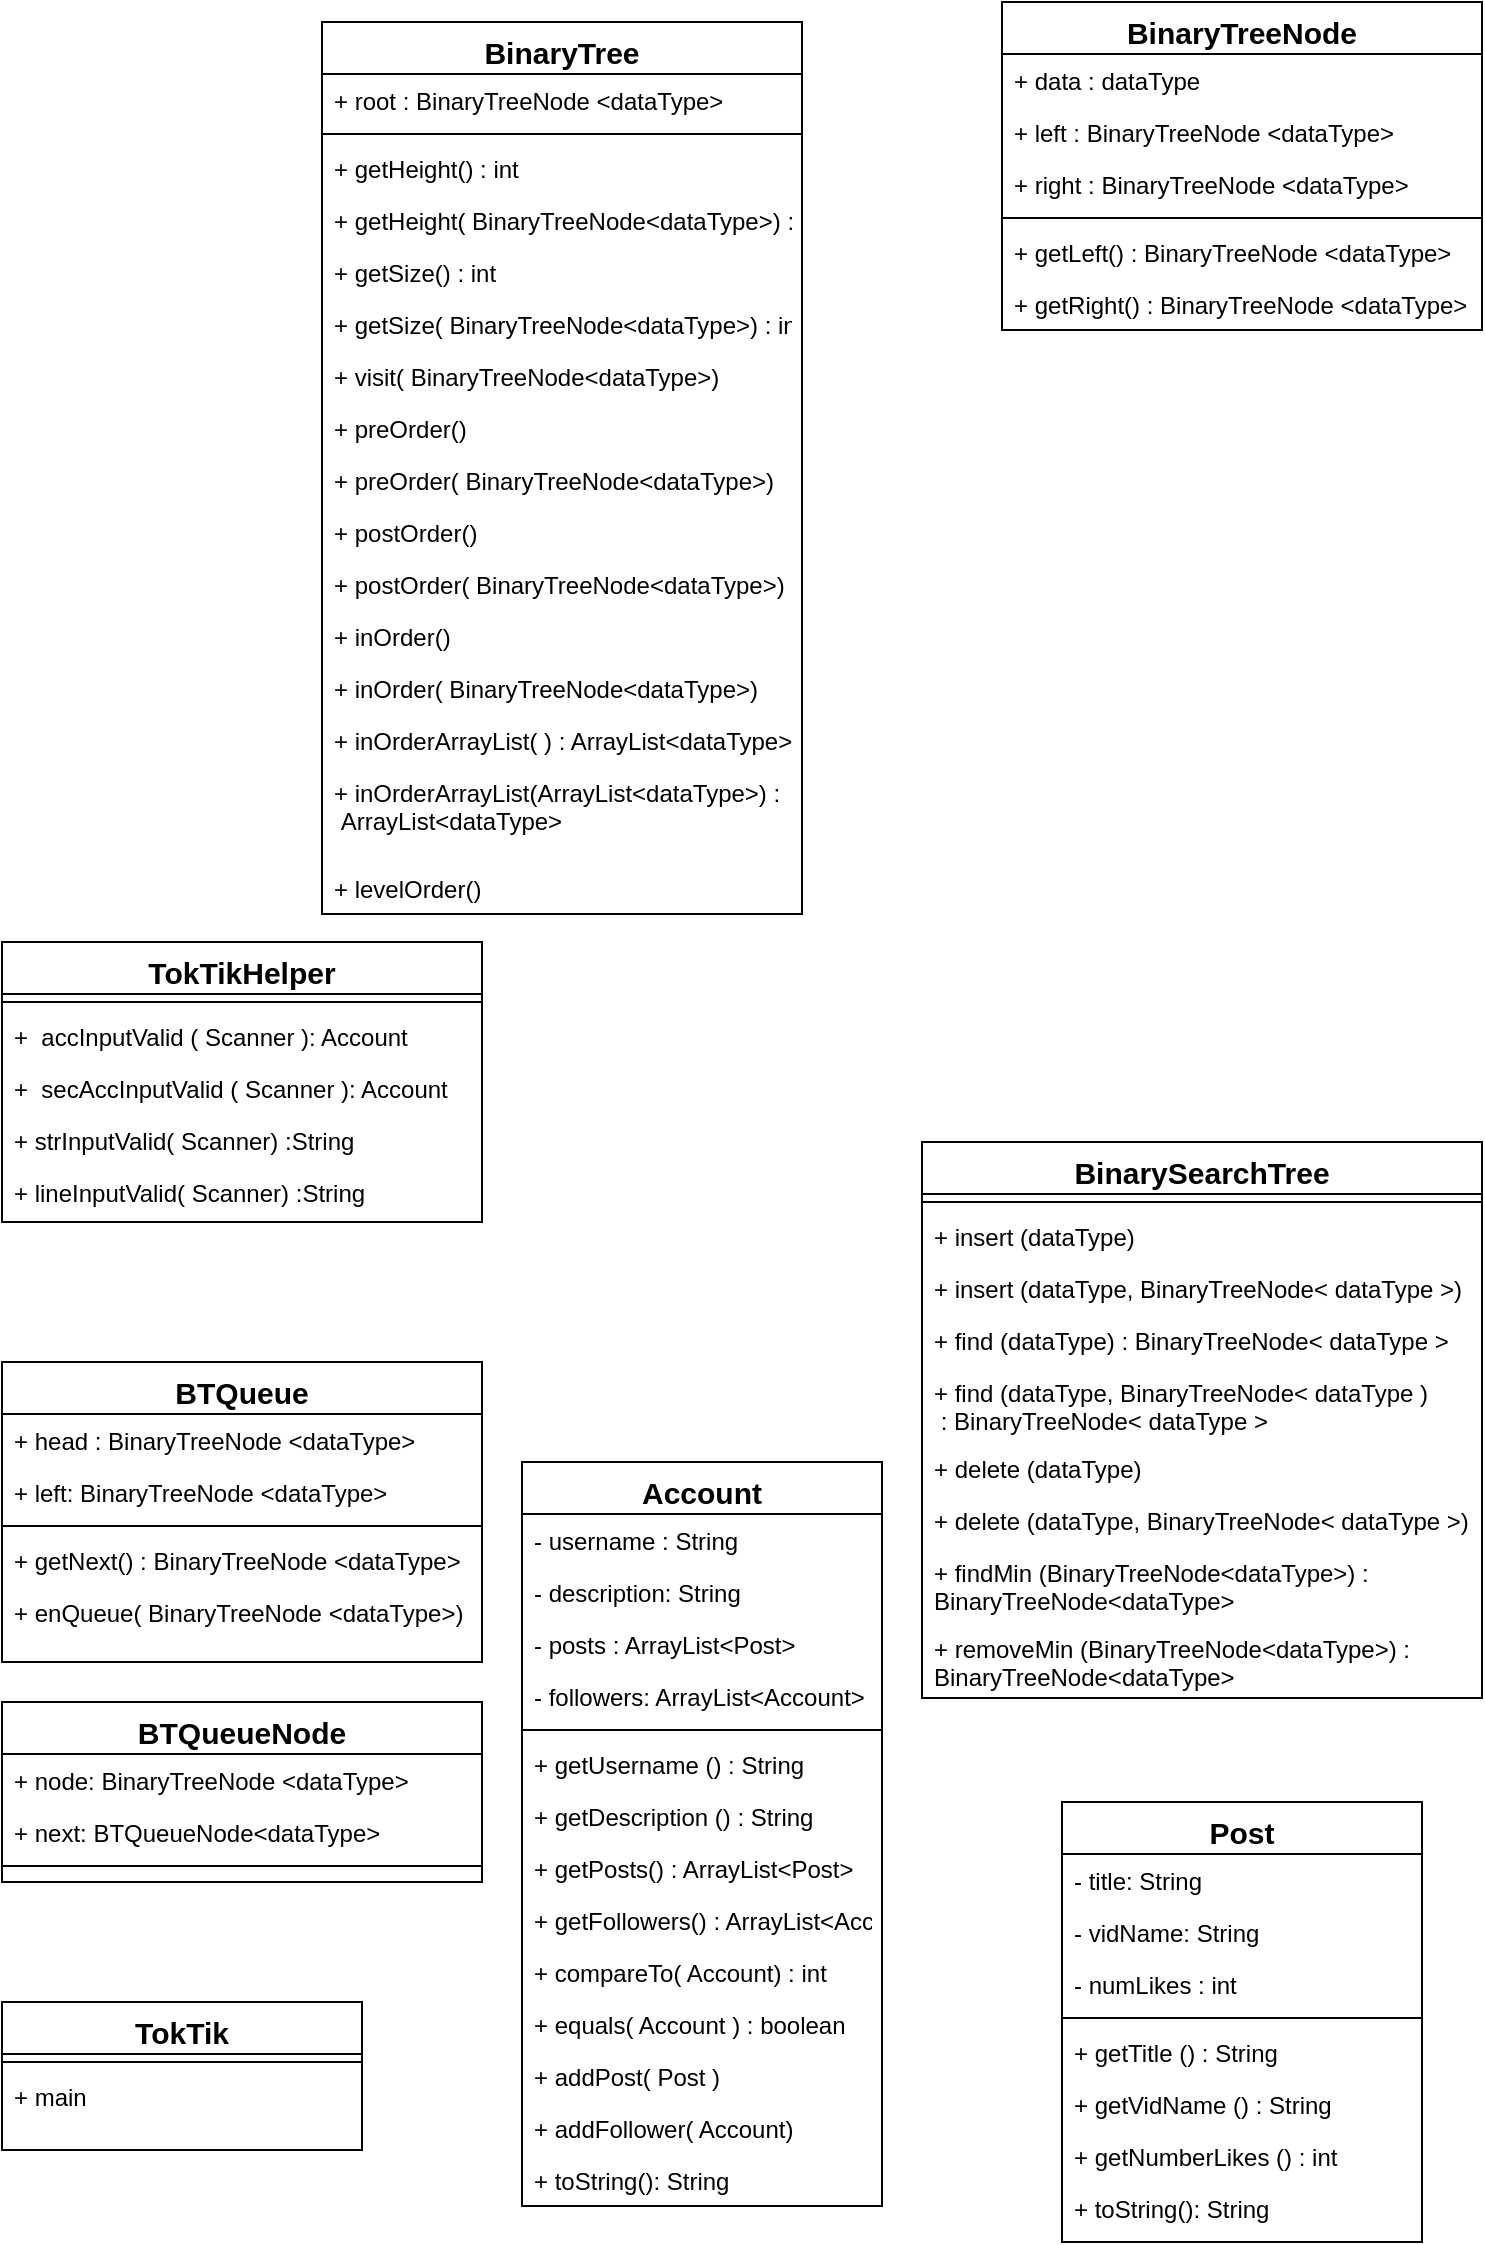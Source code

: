 <mxfile version="21.1.8" type="device" pages="3">
  <diagram id="C5RBs43oDa-KdzZeNtuy" name="Page-1">
    <mxGraphModel dx="1114" dy="573" grid="1" gridSize="10" guides="1" tooltips="1" connect="1" arrows="1" fold="1" page="1" pageScale="1" pageWidth="827" pageHeight="1169" math="0" shadow="0">
      <root>
        <mxCell id="WIyWlLk6GJQsqaUBKTNV-0" />
        <mxCell id="WIyWlLk6GJQsqaUBKTNV-1" parent="WIyWlLk6GJQsqaUBKTNV-0" />
        <mxCell id="zkfFHV4jXpPFQw0GAbJ--0" value="Account" style="swimlane;fontStyle=1;align=center;verticalAlign=top;childLayout=stackLayout;horizontal=1;startSize=26;horizontalStack=0;resizeParent=1;resizeLast=0;collapsible=1;marginBottom=0;rounded=0;shadow=0;strokeWidth=1;fontSize=15;" parent="WIyWlLk6GJQsqaUBKTNV-1" vertex="1">
          <mxGeometry x="330" y="760" width="180" height="372" as="geometry">
            <mxRectangle x="230" y="140" width="160" height="26" as="alternateBounds" />
          </mxGeometry>
        </mxCell>
        <mxCell id="zkfFHV4jXpPFQw0GAbJ--1" value="- username : String" style="text;align=left;verticalAlign=top;spacingLeft=4;spacingRight=4;overflow=hidden;rotatable=0;points=[[0,0.5],[1,0.5]];portConstraint=eastwest;" parent="zkfFHV4jXpPFQw0GAbJ--0" vertex="1">
          <mxGeometry y="26" width="180" height="26" as="geometry" />
        </mxCell>
        <mxCell id="zkfFHV4jXpPFQw0GAbJ--2" value="- description: String" style="text;align=left;verticalAlign=top;spacingLeft=4;spacingRight=4;overflow=hidden;rotatable=0;points=[[0,0.5],[1,0.5]];portConstraint=eastwest;rounded=0;shadow=0;html=0;" parent="zkfFHV4jXpPFQw0GAbJ--0" vertex="1">
          <mxGeometry y="52" width="180" height="26" as="geometry" />
        </mxCell>
        <mxCell id="zkfFHV4jXpPFQw0GAbJ--3" value="- posts : ArrayList&lt;Post&gt;" style="text;align=left;verticalAlign=top;spacingLeft=4;spacingRight=4;overflow=hidden;rotatable=0;points=[[0,0.5],[1,0.5]];portConstraint=eastwest;rounded=0;shadow=0;html=0;" parent="zkfFHV4jXpPFQw0GAbJ--0" vertex="1">
          <mxGeometry y="78" width="180" height="26" as="geometry" />
        </mxCell>
        <mxCell id="SMfweittPqRp_NVR9OrR-0" value="- followers: ArrayList&lt;Account&gt;" style="text;align=left;verticalAlign=top;spacingLeft=4;spacingRight=4;overflow=hidden;rotatable=0;points=[[0,0.5],[1,0.5]];portConstraint=eastwest;rounded=0;shadow=0;html=0;" parent="zkfFHV4jXpPFQw0GAbJ--0" vertex="1">
          <mxGeometry y="104" width="180" height="26" as="geometry" />
        </mxCell>
        <mxCell id="zkfFHV4jXpPFQw0GAbJ--4" value="" style="line;html=1;strokeWidth=1;align=left;verticalAlign=middle;spacingTop=-1;spacingLeft=3;spacingRight=3;rotatable=0;labelPosition=right;points=[];portConstraint=eastwest;" parent="zkfFHV4jXpPFQw0GAbJ--0" vertex="1">
          <mxGeometry y="130" width="180" height="8" as="geometry" />
        </mxCell>
        <mxCell id="zkfFHV4jXpPFQw0GAbJ--5" value="+ getUsername () : String" style="text;align=left;verticalAlign=top;spacingLeft=4;spacingRight=4;overflow=hidden;rotatable=0;points=[[0,0.5],[1,0.5]];portConstraint=eastwest;" parent="zkfFHV4jXpPFQw0GAbJ--0" vertex="1">
          <mxGeometry y="138" width="180" height="26" as="geometry" />
        </mxCell>
        <mxCell id="SMfweittPqRp_NVR9OrR-4" value="+ getDescription () : String" style="text;align=left;verticalAlign=top;spacingLeft=4;spacingRight=4;overflow=hidden;rotatable=0;points=[[0,0.5],[1,0.5]];portConstraint=eastwest;" parent="zkfFHV4jXpPFQw0GAbJ--0" vertex="1">
          <mxGeometry y="164" width="180" height="26" as="geometry" />
        </mxCell>
        <mxCell id="SMfweittPqRp_NVR9OrR-5" value="+ getPosts() : ArrayList&lt;Post&gt;" style="text;align=left;verticalAlign=top;spacingLeft=4;spacingRight=4;overflow=hidden;rotatable=0;points=[[0,0.5],[1,0.5]];portConstraint=eastwest;" parent="zkfFHV4jXpPFQw0GAbJ--0" vertex="1">
          <mxGeometry y="190" width="180" height="26" as="geometry" />
        </mxCell>
        <mxCell id="SMfweittPqRp_NVR9OrR-6" value="+ getFollowers() : ArrayList&lt;Account&gt;" style="text;align=left;verticalAlign=top;spacingLeft=4;spacingRight=4;overflow=hidden;rotatable=0;points=[[0,0.5],[1,0.5]];portConstraint=eastwest;" parent="zkfFHV4jXpPFQw0GAbJ--0" vertex="1">
          <mxGeometry y="216" width="180" height="26" as="geometry" />
        </mxCell>
        <mxCell id="SMfweittPqRp_NVR9OrR-8" value="+ compareTo( Account) : int" style="text;align=left;verticalAlign=top;spacingLeft=4;spacingRight=4;overflow=hidden;rotatable=0;points=[[0,0.5],[1,0.5]];portConstraint=eastwest;" parent="zkfFHV4jXpPFQw0GAbJ--0" vertex="1">
          <mxGeometry y="242" width="180" height="26" as="geometry" />
        </mxCell>
        <mxCell id="SMfweittPqRp_NVR9OrR-7" value="+ equals( Account ) : boolean" style="text;align=left;verticalAlign=top;spacingLeft=4;spacingRight=4;overflow=hidden;rotatable=0;points=[[0,0.5],[1,0.5]];portConstraint=eastwest;" parent="zkfFHV4jXpPFQw0GAbJ--0" vertex="1">
          <mxGeometry y="268" width="180" height="26" as="geometry" />
        </mxCell>
        <mxCell id="SMfweittPqRp_NVR9OrR-9" value="+ addPost( Post )" style="text;align=left;verticalAlign=top;spacingLeft=4;spacingRight=4;overflow=hidden;rotatable=0;points=[[0,0.5],[1,0.5]];portConstraint=eastwest;" parent="zkfFHV4jXpPFQw0GAbJ--0" vertex="1">
          <mxGeometry y="294" width="180" height="26" as="geometry" />
        </mxCell>
        <mxCell id="SMfweittPqRp_NVR9OrR-10" value="+ addFollower( Account)" style="text;align=left;verticalAlign=top;spacingLeft=4;spacingRight=4;overflow=hidden;rotatable=0;points=[[0,0.5],[1,0.5]];portConstraint=eastwest;" parent="zkfFHV4jXpPFQw0GAbJ--0" vertex="1">
          <mxGeometry y="320" width="180" height="26" as="geometry" />
        </mxCell>
        <mxCell id="SMfweittPqRp_NVR9OrR-11" value="+ toString(): String" style="text;align=left;verticalAlign=top;spacingLeft=4;spacingRight=4;overflow=hidden;rotatable=0;points=[[0,0.5],[1,0.5]];portConstraint=eastwest;" parent="zkfFHV4jXpPFQw0GAbJ--0" vertex="1">
          <mxGeometry y="346" width="180" height="26" as="geometry" />
        </mxCell>
        <mxCell id="zkfFHV4jXpPFQw0GAbJ--6" value="BinaryTreeNode" style="swimlane;fontStyle=1;align=center;verticalAlign=top;childLayout=stackLayout;horizontal=1;startSize=26;horizontalStack=0;resizeParent=1;resizeLast=0;collapsible=1;marginBottom=0;rounded=0;shadow=0;strokeWidth=1;fontSize=15;" parent="WIyWlLk6GJQsqaUBKTNV-1" vertex="1">
          <mxGeometry x="570" y="30" width="240" height="164" as="geometry">
            <mxRectangle x="130" y="380" width="160" height="26" as="alternateBounds" />
          </mxGeometry>
        </mxCell>
        <mxCell id="zkfFHV4jXpPFQw0GAbJ--7" value="+ data : dataType" style="text;align=left;verticalAlign=top;spacingLeft=4;spacingRight=4;overflow=hidden;rotatable=0;points=[[0,0.5],[1,0.5]];portConstraint=eastwest;" parent="zkfFHV4jXpPFQw0GAbJ--6" vertex="1">
          <mxGeometry y="26" width="240" height="26" as="geometry" />
        </mxCell>
        <mxCell id="SMfweittPqRp_NVR9OrR-34" value="+ left : BinaryTreeNode &lt;dataType&gt;" style="text;align=left;verticalAlign=top;spacingLeft=4;spacingRight=4;overflow=hidden;rotatable=0;points=[[0,0.5],[1,0.5]];portConstraint=eastwest;rounded=0;shadow=0;html=0;" parent="zkfFHV4jXpPFQw0GAbJ--6" vertex="1">
          <mxGeometry y="52" width="240" height="26" as="geometry" />
        </mxCell>
        <mxCell id="zkfFHV4jXpPFQw0GAbJ--8" value="+ right : BinaryTreeNode &lt;dataType&gt;" style="text;align=left;verticalAlign=top;spacingLeft=4;spacingRight=4;overflow=hidden;rotatable=0;points=[[0,0.5],[1,0.5]];portConstraint=eastwest;rounded=0;shadow=0;html=0;" parent="zkfFHV4jXpPFQw0GAbJ--6" vertex="1">
          <mxGeometry y="78" width="240" height="26" as="geometry" />
        </mxCell>
        <mxCell id="zkfFHV4jXpPFQw0GAbJ--9" value="" style="line;html=1;strokeWidth=1;align=left;verticalAlign=middle;spacingTop=-1;spacingLeft=3;spacingRight=3;rotatable=0;labelPosition=right;points=[];portConstraint=eastwest;" parent="zkfFHV4jXpPFQw0GAbJ--6" vertex="1">
          <mxGeometry y="104" width="240" height="8" as="geometry" />
        </mxCell>
        <mxCell id="zkfFHV4jXpPFQw0GAbJ--10" value="+ getLeft() : BinaryTreeNode &lt;dataType&gt;" style="text;align=left;verticalAlign=top;spacingLeft=4;spacingRight=4;overflow=hidden;rotatable=0;points=[[0,0.5],[1,0.5]];portConstraint=eastwest;fontStyle=0" parent="zkfFHV4jXpPFQw0GAbJ--6" vertex="1">
          <mxGeometry y="112" width="240" height="26" as="geometry" />
        </mxCell>
        <mxCell id="SMfweittPqRp_NVR9OrR-35" value="+ getRight() : BinaryTreeNode &lt;dataType&gt;" style="text;align=left;verticalAlign=top;spacingLeft=4;spacingRight=4;overflow=hidden;rotatable=0;points=[[0,0.5],[1,0.5]];portConstraint=eastwest;fontStyle=0" parent="zkfFHV4jXpPFQw0GAbJ--6" vertex="1">
          <mxGeometry y="138" width="240" height="26" as="geometry" />
        </mxCell>
        <mxCell id="zkfFHV4jXpPFQw0GAbJ--17" value="BinarySearchTree" style="swimlane;fontStyle=1;align=center;verticalAlign=top;childLayout=stackLayout;horizontal=1;startSize=26;horizontalStack=0;resizeParent=1;resizeLast=0;collapsible=1;marginBottom=0;rounded=0;shadow=0;strokeWidth=1;fontSize=15;" parent="WIyWlLk6GJQsqaUBKTNV-1" vertex="1">
          <mxGeometry x="530" y="600" width="280" height="278" as="geometry">
            <mxRectangle x="550" y="140" width="160" height="26" as="alternateBounds" />
          </mxGeometry>
        </mxCell>
        <mxCell id="zkfFHV4jXpPFQw0GAbJ--23" value="" style="line;html=1;strokeWidth=1;align=left;verticalAlign=middle;spacingTop=-1;spacingLeft=3;spacingRight=3;rotatable=0;labelPosition=right;points=[];portConstraint=eastwest;" parent="zkfFHV4jXpPFQw0GAbJ--17" vertex="1">
          <mxGeometry y="26" width="280" height="8" as="geometry" />
        </mxCell>
        <mxCell id="zkfFHV4jXpPFQw0GAbJ--24" value="+ insert (dataType)" style="text;align=left;verticalAlign=top;spacingLeft=4;spacingRight=4;overflow=hidden;rotatable=0;points=[[0,0.5],[1,0.5]];portConstraint=eastwest;" parent="zkfFHV4jXpPFQw0GAbJ--17" vertex="1">
          <mxGeometry y="34" width="280" height="26" as="geometry" />
        </mxCell>
        <mxCell id="SMfweittPqRp_NVR9OrR-12" value="+ insert (dataType, BinaryTreeNode&lt; dataType &gt;)" style="text;align=left;verticalAlign=top;spacingLeft=4;spacingRight=4;overflow=hidden;rotatable=0;points=[[0,0.5],[1,0.5]];portConstraint=eastwest;" parent="zkfFHV4jXpPFQw0GAbJ--17" vertex="1">
          <mxGeometry y="60" width="280" height="26" as="geometry" />
        </mxCell>
        <mxCell id="zkfFHV4jXpPFQw0GAbJ--25" value="+ find (dataType) : BinaryTreeNode&lt; dataType &gt;" style="text;align=left;verticalAlign=top;spacingLeft=4;spacingRight=4;overflow=hidden;rotatable=0;points=[[0,0.5],[1,0.5]];portConstraint=eastwest;" parent="zkfFHV4jXpPFQw0GAbJ--17" vertex="1">
          <mxGeometry y="86" width="280" height="26" as="geometry" />
        </mxCell>
        <mxCell id="SMfweittPqRp_NVR9OrR-13" value="+ find (dataType, BinaryTreeNode&lt; dataType ) &#xa; : BinaryTreeNode&lt; dataType &gt;" style="text;align=left;verticalAlign=top;spacingLeft=4;spacingRight=4;overflow=hidden;rotatable=0;points=[[0,0.5],[1,0.5]];portConstraint=eastwest;" parent="zkfFHV4jXpPFQw0GAbJ--17" vertex="1">
          <mxGeometry y="112" width="280" height="38" as="geometry" />
        </mxCell>
        <mxCell id="SMfweittPqRp_NVR9OrR-15" value="+ delete (dataType)" style="text;align=left;verticalAlign=top;spacingLeft=4;spacingRight=4;overflow=hidden;rotatable=0;points=[[0,0.5],[1,0.5]];portConstraint=eastwest;" parent="zkfFHV4jXpPFQw0GAbJ--17" vertex="1">
          <mxGeometry y="150" width="280" height="26" as="geometry" />
        </mxCell>
        <mxCell id="SMfweittPqRp_NVR9OrR-16" value="+ delete (dataType, BinaryTreeNode&lt; dataType &gt;)" style="text;align=left;verticalAlign=top;spacingLeft=4;spacingRight=4;overflow=hidden;rotatable=0;points=[[0,0.5],[1,0.5]];portConstraint=eastwest;" parent="zkfFHV4jXpPFQw0GAbJ--17" vertex="1">
          <mxGeometry y="176" width="280" height="26" as="geometry" />
        </mxCell>
        <mxCell id="SMfweittPqRp_NVR9OrR-17" value="+ findMin (BinaryTreeNode&lt;dataType&gt;) :&#xa;BinaryTreeNode&lt;dataType&gt;" style="text;align=left;verticalAlign=top;spacingLeft=4;spacingRight=4;overflow=hidden;rotatable=0;points=[[0,0.5],[1,0.5]];portConstraint=eastwest;" parent="zkfFHV4jXpPFQw0GAbJ--17" vertex="1">
          <mxGeometry y="202" width="280" height="38" as="geometry" />
        </mxCell>
        <mxCell id="SMfweittPqRp_NVR9OrR-18" value="+ removeMin (BinaryTreeNode&lt;dataType&gt;) :&#xa;BinaryTreeNode&lt;dataType&gt;" style="text;align=left;verticalAlign=top;spacingLeft=4;spacingRight=4;overflow=hidden;rotatable=0;points=[[0,0.5],[1,0.5]];portConstraint=eastwest;" parent="zkfFHV4jXpPFQw0GAbJ--17" vertex="1">
          <mxGeometry y="240" width="280" height="38" as="geometry" />
        </mxCell>
        <mxCell id="SMfweittPqRp_NVR9OrR-36" value="BTQueue" style="swimlane;fontStyle=1;align=center;verticalAlign=top;childLayout=stackLayout;horizontal=1;startSize=26;horizontalStack=0;resizeParent=1;resizeLast=0;collapsible=1;marginBottom=0;rounded=0;shadow=0;strokeWidth=1;fontSize=15;" parent="WIyWlLk6GJQsqaUBKTNV-1" vertex="1">
          <mxGeometry x="70" y="710" width="240" height="150" as="geometry">
            <mxRectangle x="130" y="380" width="160" height="26" as="alternateBounds" />
          </mxGeometry>
        </mxCell>
        <mxCell id="SMfweittPqRp_NVR9OrR-38" value="+ head : BinaryTreeNode &lt;dataType&gt;" style="text;align=left;verticalAlign=top;spacingLeft=4;spacingRight=4;overflow=hidden;rotatable=0;points=[[0,0.5],[1,0.5]];portConstraint=eastwest;rounded=0;shadow=0;html=0;" parent="SMfweittPqRp_NVR9OrR-36" vertex="1">
          <mxGeometry y="26" width="240" height="26" as="geometry" />
        </mxCell>
        <mxCell id="SMfweittPqRp_NVR9OrR-39" value="+ left: BinaryTreeNode &lt;dataType&gt;" style="text;align=left;verticalAlign=top;spacingLeft=4;spacingRight=4;overflow=hidden;rotatable=0;points=[[0,0.5],[1,0.5]];portConstraint=eastwest;rounded=0;shadow=0;html=0;" parent="SMfweittPqRp_NVR9OrR-36" vertex="1">
          <mxGeometry y="52" width="240" height="26" as="geometry" />
        </mxCell>
        <mxCell id="SMfweittPqRp_NVR9OrR-40" value="" style="line;html=1;strokeWidth=1;align=left;verticalAlign=middle;spacingTop=-1;spacingLeft=3;spacingRight=3;rotatable=0;labelPosition=right;points=[];portConstraint=eastwest;" parent="SMfweittPqRp_NVR9OrR-36" vertex="1">
          <mxGeometry y="78" width="240" height="8" as="geometry" />
        </mxCell>
        <mxCell id="SMfweittPqRp_NVR9OrR-41" value="+ getNext() : BinaryTreeNode &lt;dataType&gt;" style="text;align=left;verticalAlign=top;spacingLeft=4;spacingRight=4;overflow=hidden;rotatable=0;points=[[0,0.5],[1,0.5]];portConstraint=eastwest;fontStyle=0" parent="SMfweittPqRp_NVR9OrR-36" vertex="1">
          <mxGeometry y="86" width="240" height="26" as="geometry" />
        </mxCell>
        <mxCell id="SMfweittPqRp_NVR9OrR-42" value="+ enQueue( BinaryTreeNode &lt;dataType&gt;)" style="text;align=left;verticalAlign=top;spacingLeft=4;spacingRight=4;overflow=hidden;rotatable=0;points=[[0,0.5],[1,0.5]];portConstraint=eastwest;fontStyle=0" parent="SMfweittPqRp_NVR9OrR-36" vertex="1">
          <mxGeometry y="112" width="240" height="26" as="geometry" />
        </mxCell>
        <mxCell id="SMfweittPqRp_NVR9OrR-43" value="BTQueueNode" style="swimlane;fontStyle=1;align=center;verticalAlign=top;childLayout=stackLayout;horizontal=1;startSize=26;horizontalStack=0;resizeParent=1;resizeLast=0;collapsible=1;marginBottom=0;rounded=0;shadow=0;strokeWidth=1;fontSize=15;" parent="WIyWlLk6GJQsqaUBKTNV-1" vertex="1">
          <mxGeometry x="70" y="880" width="240" height="90" as="geometry">
            <mxRectangle x="130" y="380" width="160" height="26" as="alternateBounds" />
          </mxGeometry>
        </mxCell>
        <mxCell id="SMfweittPqRp_NVR9OrR-44" value="+ node: BinaryTreeNode &lt;dataType&gt;" style="text;align=left;verticalAlign=top;spacingLeft=4;spacingRight=4;overflow=hidden;rotatable=0;points=[[0,0.5],[1,0.5]];portConstraint=eastwest;rounded=0;shadow=0;html=0;" parent="SMfweittPqRp_NVR9OrR-43" vertex="1">
          <mxGeometry y="26" width="240" height="26" as="geometry" />
        </mxCell>
        <mxCell id="SMfweittPqRp_NVR9OrR-45" value="+ next: BTQueueNode&lt;dataType&gt;" style="text;align=left;verticalAlign=top;spacingLeft=4;spacingRight=4;overflow=hidden;rotatable=0;points=[[0,0.5],[1,0.5]];portConstraint=eastwest;rounded=0;shadow=0;html=0;" parent="SMfweittPqRp_NVR9OrR-43" vertex="1">
          <mxGeometry y="52" width="240" height="26" as="geometry" />
        </mxCell>
        <mxCell id="SMfweittPqRp_NVR9OrR-46" value="" style="line;html=1;strokeWidth=1;align=left;verticalAlign=middle;spacingTop=-1;spacingLeft=3;spacingRight=3;rotatable=0;labelPosition=right;points=[];portConstraint=eastwest;" parent="SMfweittPqRp_NVR9OrR-43" vertex="1">
          <mxGeometry y="78" width="240" height="8" as="geometry" />
        </mxCell>
        <mxCell id="SMfweittPqRp_NVR9OrR-49" value="Post" style="swimlane;fontStyle=1;align=center;verticalAlign=top;childLayout=stackLayout;horizontal=1;startSize=26;horizontalStack=0;resizeParent=1;resizeLast=0;collapsible=1;marginBottom=0;rounded=0;shadow=0;strokeWidth=1;fontSize=15;" parent="WIyWlLk6GJQsqaUBKTNV-1" vertex="1">
          <mxGeometry x="600" y="930" width="180" height="220" as="geometry">
            <mxRectangle x="230" y="140" width="160" height="26" as="alternateBounds" />
          </mxGeometry>
        </mxCell>
        <mxCell id="SMfweittPqRp_NVR9OrR-50" value="- title: String" style="text;align=left;verticalAlign=top;spacingLeft=4;spacingRight=4;overflow=hidden;rotatable=0;points=[[0,0.5],[1,0.5]];portConstraint=eastwest;" parent="SMfweittPqRp_NVR9OrR-49" vertex="1">
          <mxGeometry y="26" width="180" height="26" as="geometry" />
        </mxCell>
        <mxCell id="SMfweittPqRp_NVR9OrR-51" value="- vidName: String" style="text;align=left;verticalAlign=top;spacingLeft=4;spacingRight=4;overflow=hidden;rotatable=0;points=[[0,0.5],[1,0.5]];portConstraint=eastwest;rounded=0;shadow=0;html=0;" parent="SMfweittPqRp_NVR9OrR-49" vertex="1">
          <mxGeometry y="52" width="180" height="26" as="geometry" />
        </mxCell>
        <mxCell id="SMfweittPqRp_NVR9OrR-53" value="- numLikes : int" style="text;align=left;verticalAlign=top;spacingLeft=4;spacingRight=4;overflow=hidden;rotatable=0;points=[[0,0.5],[1,0.5]];portConstraint=eastwest;rounded=0;shadow=0;html=0;" parent="SMfweittPqRp_NVR9OrR-49" vertex="1">
          <mxGeometry y="78" width="180" height="26" as="geometry" />
        </mxCell>
        <mxCell id="SMfweittPqRp_NVR9OrR-54" value="" style="line;html=1;strokeWidth=1;align=left;verticalAlign=middle;spacingTop=-1;spacingLeft=3;spacingRight=3;rotatable=0;labelPosition=right;points=[];portConstraint=eastwest;" parent="SMfweittPqRp_NVR9OrR-49" vertex="1">
          <mxGeometry y="104" width="180" height="8" as="geometry" />
        </mxCell>
        <mxCell id="SMfweittPqRp_NVR9OrR-55" value="+ getTitle () : String" style="text;align=left;verticalAlign=top;spacingLeft=4;spacingRight=4;overflow=hidden;rotatable=0;points=[[0,0.5],[1,0.5]];portConstraint=eastwest;" parent="SMfweittPqRp_NVR9OrR-49" vertex="1">
          <mxGeometry y="112" width="180" height="26" as="geometry" />
        </mxCell>
        <mxCell id="SMfweittPqRp_NVR9OrR-56" value="+ getVidName () : String" style="text;align=left;verticalAlign=top;spacingLeft=4;spacingRight=4;overflow=hidden;rotatable=0;points=[[0,0.5],[1,0.5]];portConstraint=eastwest;" parent="SMfweittPqRp_NVR9OrR-49" vertex="1">
          <mxGeometry y="138" width="180" height="26" as="geometry" />
        </mxCell>
        <mxCell id="SMfweittPqRp_NVR9OrR-57" value="+ getNumberLikes () : int" style="text;align=left;verticalAlign=top;spacingLeft=4;spacingRight=4;overflow=hidden;rotatable=0;points=[[0,0.5],[1,0.5]];portConstraint=eastwest;" parent="SMfweittPqRp_NVR9OrR-49" vertex="1">
          <mxGeometry y="164" width="180" height="26" as="geometry" />
        </mxCell>
        <mxCell id="SMfweittPqRp_NVR9OrR-63" value="+ toString(): String" style="text;align=left;verticalAlign=top;spacingLeft=4;spacingRight=4;overflow=hidden;rotatable=0;points=[[0,0.5],[1,0.5]];portConstraint=eastwest;" parent="SMfweittPqRp_NVR9OrR-49" vertex="1">
          <mxGeometry y="190" width="180" height="26" as="geometry" />
        </mxCell>
        <mxCell id="SMfweittPqRp_NVR9OrR-64" value="TokTik" style="swimlane;fontStyle=1;align=center;verticalAlign=top;childLayout=stackLayout;horizontal=1;startSize=26;horizontalStack=0;resizeParent=1;resizeLast=0;collapsible=1;marginBottom=0;rounded=0;shadow=0;strokeWidth=1;fontSize=15;" parent="WIyWlLk6GJQsqaUBKTNV-1" vertex="1">
          <mxGeometry x="70" y="1030" width="180" height="74" as="geometry">
            <mxRectangle x="230" y="140" width="160" height="26" as="alternateBounds" />
          </mxGeometry>
        </mxCell>
        <mxCell id="SMfweittPqRp_NVR9OrR-68" value="" style="line;html=1;strokeWidth=1;align=left;verticalAlign=middle;spacingTop=-1;spacingLeft=3;spacingRight=3;rotatable=0;labelPosition=right;points=[];portConstraint=eastwest;" parent="SMfweittPqRp_NVR9OrR-64" vertex="1">
          <mxGeometry y="26" width="180" height="8" as="geometry" />
        </mxCell>
        <mxCell id="SMfweittPqRp_NVR9OrR-74" value="+ main " style="text;align=left;verticalAlign=top;spacingLeft=4;spacingRight=4;overflow=hidden;rotatable=0;points=[[0,0.5],[1,0.5]];portConstraint=eastwest;" parent="SMfweittPqRp_NVR9OrR-64" vertex="1">
          <mxGeometry y="34" width="180" height="26" as="geometry" />
        </mxCell>
        <mxCell id="SMfweittPqRp_NVR9OrR-75" value="TokTikHelper" style="swimlane;fontStyle=1;align=center;verticalAlign=top;childLayout=stackLayout;horizontal=1;startSize=26;horizontalStack=0;resizeParent=1;resizeLast=0;collapsible=1;marginBottom=0;rounded=0;shadow=0;strokeWidth=1;fontSize=15;" parent="WIyWlLk6GJQsqaUBKTNV-1" vertex="1">
          <mxGeometry x="70" y="500" width="240" height="140" as="geometry">
            <mxRectangle x="230" y="140" width="160" height="26" as="alternateBounds" />
          </mxGeometry>
        </mxCell>
        <mxCell id="SMfweittPqRp_NVR9OrR-79" value="" style="line;html=1;strokeWidth=1;align=left;verticalAlign=middle;spacingTop=-1;spacingLeft=3;spacingRight=3;rotatable=0;labelPosition=right;points=[];portConstraint=eastwest;" parent="SMfweittPqRp_NVR9OrR-75" vertex="1">
          <mxGeometry y="26" width="240" height="8" as="geometry" />
        </mxCell>
        <mxCell id="SMfweittPqRp_NVR9OrR-80" value="+  accInputValid ( Scanner ): Account" style="text;align=left;verticalAlign=top;spacingLeft=4;spacingRight=4;overflow=hidden;rotatable=0;points=[[0,0.5],[1,0.5]];portConstraint=eastwest;" parent="SMfweittPqRp_NVR9OrR-75" vertex="1">
          <mxGeometry y="34" width="240" height="26" as="geometry" />
        </mxCell>
        <mxCell id="SMfweittPqRp_NVR9OrR-84" value="+  secAccInputValid ( Scanner ): Account" style="text;align=left;verticalAlign=top;spacingLeft=4;spacingRight=4;overflow=hidden;rotatable=0;points=[[0,0.5],[1,0.5]];portConstraint=eastwest;" parent="SMfweittPqRp_NVR9OrR-75" vertex="1">
          <mxGeometry y="60" width="240" height="26" as="geometry" />
        </mxCell>
        <mxCell id="SMfweittPqRp_NVR9OrR-81" value="+ strInputValid( Scanner) :String" style="text;align=left;verticalAlign=top;spacingLeft=4;spacingRight=4;overflow=hidden;rotatable=0;points=[[0,0.5],[1,0.5]];portConstraint=eastwest;" parent="SMfweittPqRp_NVR9OrR-75" vertex="1">
          <mxGeometry y="86" width="240" height="26" as="geometry" />
        </mxCell>
        <mxCell id="SMfweittPqRp_NVR9OrR-85" value="+ lineInputValid( Scanner) :String" style="text;align=left;verticalAlign=top;spacingLeft=4;spacingRight=4;overflow=hidden;rotatable=0;points=[[0,0.5],[1,0.5]];portConstraint=eastwest;" parent="SMfweittPqRp_NVR9OrR-75" vertex="1">
          <mxGeometry y="112" width="240" height="26" as="geometry" />
        </mxCell>
        <mxCell id="zkfFHV4jXpPFQw0GAbJ--13" value="BinaryTree" style="swimlane;fontStyle=1;align=center;verticalAlign=top;childLayout=stackLayout;horizontal=1;startSize=26;horizontalStack=0;resizeParent=1;resizeLast=0;collapsible=1;marginBottom=0;rounded=0;shadow=0;strokeWidth=1;fontSize=15;" parent="WIyWlLk6GJQsqaUBKTNV-1" vertex="1">
          <mxGeometry x="230" y="40" width="240" height="446" as="geometry">
            <mxRectangle x="340" y="380" width="170" height="26" as="alternateBounds" />
          </mxGeometry>
        </mxCell>
        <mxCell id="zkfFHV4jXpPFQw0GAbJ--14" value="+ root : BinaryTreeNode &lt;dataType&gt;" style="text;align=left;verticalAlign=top;spacingLeft=4;spacingRight=4;overflow=hidden;rotatable=0;points=[[0,0.5],[1,0.5]];portConstraint=eastwest;" parent="zkfFHV4jXpPFQw0GAbJ--13" vertex="1">
          <mxGeometry y="26" width="240" height="26" as="geometry" />
        </mxCell>
        <mxCell id="zkfFHV4jXpPFQw0GAbJ--15" value="" style="line;html=1;strokeWidth=1;align=left;verticalAlign=middle;spacingTop=-1;spacingLeft=3;spacingRight=3;rotatable=0;labelPosition=right;points=[];portConstraint=eastwest;" parent="zkfFHV4jXpPFQw0GAbJ--13" vertex="1">
          <mxGeometry y="52" width="240" height="8" as="geometry" />
        </mxCell>
        <mxCell id="SMfweittPqRp_NVR9OrR-19" value="+ getHeight() : int" style="text;align=left;verticalAlign=top;spacingLeft=4;spacingRight=4;overflow=hidden;rotatable=0;points=[[0,0.5],[1,0.5]];portConstraint=eastwest;" parent="zkfFHV4jXpPFQw0GAbJ--13" vertex="1">
          <mxGeometry y="60" width="240" height="26" as="geometry" />
        </mxCell>
        <mxCell id="SMfweittPqRp_NVR9OrR-20" value="+ getHeight( BinaryTreeNode&lt;dataType&gt;) : int" style="text;align=left;verticalAlign=top;spacingLeft=4;spacingRight=4;overflow=hidden;rotatable=0;points=[[0,0.5],[1,0.5]];portConstraint=eastwest;" parent="zkfFHV4jXpPFQw0GAbJ--13" vertex="1">
          <mxGeometry y="86" width="240" height="26" as="geometry" />
        </mxCell>
        <mxCell id="SMfweittPqRp_NVR9OrR-21" value="+ getSize() : int" style="text;align=left;verticalAlign=top;spacingLeft=4;spacingRight=4;overflow=hidden;rotatable=0;points=[[0,0.5],[1,0.5]];portConstraint=eastwest;" parent="zkfFHV4jXpPFQw0GAbJ--13" vertex="1">
          <mxGeometry y="112" width="240" height="26" as="geometry" />
        </mxCell>
        <mxCell id="SMfweittPqRp_NVR9OrR-22" value="+ getSize( BinaryTreeNode&lt;dataType&gt;) : int" style="text;align=left;verticalAlign=top;spacingLeft=4;spacingRight=4;overflow=hidden;rotatable=0;points=[[0,0.5],[1,0.5]];portConstraint=eastwest;" parent="zkfFHV4jXpPFQw0GAbJ--13" vertex="1">
          <mxGeometry y="138" width="240" height="26" as="geometry" />
        </mxCell>
        <mxCell id="SMfweittPqRp_NVR9OrR-24" value="+ visit( BinaryTreeNode&lt;dataType&gt;) " style="text;align=left;verticalAlign=top;spacingLeft=4;spacingRight=4;overflow=hidden;rotatable=0;points=[[0,0.5],[1,0.5]];portConstraint=eastwest;" parent="zkfFHV4jXpPFQw0GAbJ--13" vertex="1">
          <mxGeometry y="164" width="240" height="26" as="geometry" />
        </mxCell>
        <mxCell id="SMfweittPqRp_NVR9OrR-25" value="+ preOrder()" style="text;align=left;verticalAlign=top;spacingLeft=4;spacingRight=4;overflow=hidden;rotatable=0;points=[[0,0.5],[1,0.5]];portConstraint=eastwest;" parent="zkfFHV4jXpPFQw0GAbJ--13" vertex="1">
          <mxGeometry y="190" width="240" height="26" as="geometry" />
        </mxCell>
        <mxCell id="SMfweittPqRp_NVR9OrR-26" value="+ preOrder( BinaryTreeNode&lt;dataType&gt;) " style="text;align=left;verticalAlign=top;spacingLeft=4;spacingRight=4;overflow=hidden;rotatable=0;points=[[0,0.5],[1,0.5]];portConstraint=eastwest;" parent="zkfFHV4jXpPFQw0GAbJ--13" vertex="1">
          <mxGeometry y="216" width="240" height="26" as="geometry" />
        </mxCell>
        <mxCell id="SMfweittPqRp_NVR9OrR-27" value="+ postOrder()" style="text;align=left;verticalAlign=top;spacingLeft=4;spacingRight=4;overflow=hidden;rotatable=0;points=[[0,0.5],[1,0.5]];portConstraint=eastwest;" parent="zkfFHV4jXpPFQw0GAbJ--13" vertex="1">
          <mxGeometry y="242" width="240" height="26" as="geometry" />
        </mxCell>
        <mxCell id="SMfweittPqRp_NVR9OrR-28" value="+ postOrder( BinaryTreeNode&lt;dataType&gt;) " style="text;align=left;verticalAlign=top;spacingLeft=4;spacingRight=4;overflow=hidden;rotatable=0;points=[[0,0.5],[1,0.5]];portConstraint=eastwest;" parent="zkfFHV4jXpPFQw0GAbJ--13" vertex="1">
          <mxGeometry y="268" width="240" height="26" as="geometry" />
        </mxCell>
        <mxCell id="SMfweittPqRp_NVR9OrR-29" value="+ inOrder()" style="text;align=left;verticalAlign=top;spacingLeft=4;spacingRight=4;overflow=hidden;rotatable=0;points=[[0,0.5],[1,0.5]];portConstraint=eastwest;" parent="zkfFHV4jXpPFQw0GAbJ--13" vertex="1">
          <mxGeometry y="294" width="240" height="26" as="geometry" />
        </mxCell>
        <mxCell id="SMfweittPqRp_NVR9OrR-30" value="+ inOrder( BinaryTreeNode&lt;dataType&gt;) " style="text;align=left;verticalAlign=top;spacingLeft=4;spacingRight=4;overflow=hidden;rotatable=0;points=[[0,0.5],[1,0.5]];portConstraint=eastwest;" parent="zkfFHV4jXpPFQw0GAbJ--13" vertex="1">
          <mxGeometry y="320" width="240" height="26" as="geometry" />
        </mxCell>
        <mxCell id="SMfweittPqRp_NVR9OrR-32" value="+ inOrderArrayList( ) : ArrayList&lt;dataType&gt;&#xa; " style="text;align=left;verticalAlign=top;spacingLeft=4;spacingRight=4;overflow=hidden;rotatable=0;points=[[0,0.5],[1,0.5]];portConstraint=eastwest;" parent="zkfFHV4jXpPFQw0GAbJ--13" vertex="1">
          <mxGeometry y="346" width="240" height="26" as="geometry" />
        </mxCell>
        <mxCell id="SMfweittPqRp_NVR9OrR-31" value="+ inOrderArrayList(ArrayList&lt;dataType&gt;) :&#xa; ArrayList&lt;dataType&gt;&#xa; " style="text;align=left;verticalAlign=top;spacingLeft=4;spacingRight=4;overflow=hidden;rotatable=0;points=[[0,0.5],[1,0.5]];portConstraint=eastwest;" parent="zkfFHV4jXpPFQw0GAbJ--13" vertex="1">
          <mxGeometry y="372" width="240" height="48" as="geometry" />
        </mxCell>
        <mxCell id="SMfweittPqRp_NVR9OrR-33" value="+ levelOrder()" style="text;align=left;verticalAlign=top;spacingLeft=4;spacingRight=4;overflow=hidden;rotatable=0;points=[[0,0.5],[1,0.5]];portConstraint=eastwest;" parent="zkfFHV4jXpPFQw0GAbJ--13" vertex="1">
          <mxGeometry y="420" width="240" height="26" as="geometry" />
        </mxCell>
      </root>
    </mxGraphModel>
  </diagram>
  <diagram id="deXqCoKBfWoVqUSd7VvG" name="Page-2">
    <mxGraphModel dx="4456" dy="2292" grid="1" gridSize="10" guides="1" tooltips="1" connect="1" arrows="1" fold="1" page="1" pageScale="1" pageWidth="1654" pageHeight="1169" math="0" shadow="0">
      <root>
        <mxCell id="0" />
        <mxCell id="1" parent="0" />
        <mxCell id="ISkzTCPTzPx3pp9LHvTn-1" value="Account" style="swimlane;fontStyle=1;align=center;verticalAlign=top;childLayout=stackLayout;horizontal=1;startSize=26;horizontalStack=0;resizeParent=1;resizeLast=0;collapsible=1;marginBottom=0;rounded=0;shadow=0;strokeWidth=1;fontSize=15;" parent="1" vertex="1">
          <mxGeometry x="100" y="360" width="230" height="372" as="geometry">
            <mxRectangle x="230" y="140" width="160" height="26" as="alternateBounds" />
          </mxGeometry>
        </mxCell>
        <mxCell id="ISkzTCPTzPx3pp9LHvTn-2" value="- username : String" style="text;align=left;verticalAlign=top;spacingLeft=4;spacingRight=4;overflow=hidden;rotatable=0;points=[[0,0.5],[1,0.5]];portConstraint=eastwest;" parent="ISkzTCPTzPx3pp9LHvTn-1" vertex="1">
          <mxGeometry y="26" width="230" height="26" as="geometry" />
        </mxCell>
        <mxCell id="ISkzTCPTzPx3pp9LHvTn-3" value="- description: String" style="text;align=left;verticalAlign=top;spacingLeft=4;spacingRight=4;overflow=hidden;rotatable=0;points=[[0,0.5],[1,0.5]];portConstraint=eastwest;rounded=0;shadow=0;html=0;" parent="ISkzTCPTzPx3pp9LHvTn-1" vertex="1">
          <mxGeometry y="52" width="230" height="26" as="geometry" />
        </mxCell>
        <mxCell id="ISkzTCPTzPx3pp9LHvTn-4" value="- posts : ArrayList&lt;Post&gt;" style="text;align=left;verticalAlign=top;spacingLeft=4;spacingRight=4;overflow=hidden;rotatable=0;points=[[0,0.5],[1,0.5]];portConstraint=eastwest;rounded=0;shadow=0;html=0;" parent="ISkzTCPTzPx3pp9LHvTn-1" vertex="1">
          <mxGeometry y="78" width="230" height="26" as="geometry" />
        </mxCell>
        <mxCell id="ISkzTCPTzPx3pp9LHvTn-5" value="- followers: BinarySearchTree&lt;Account&gt;" style="text;align=left;verticalAlign=top;spacingLeft=4;spacingRight=4;overflow=hidden;rotatable=0;points=[[0,0.5],[1,0.5]];portConstraint=eastwest;rounded=0;shadow=0;html=0;" parent="ISkzTCPTzPx3pp9LHvTn-1" vertex="1">
          <mxGeometry y="104" width="230" height="26" as="geometry" />
        </mxCell>
        <mxCell id="ISkzTCPTzPx3pp9LHvTn-6" value="" style="line;html=1;strokeWidth=1;align=left;verticalAlign=middle;spacingTop=-1;spacingLeft=3;spacingRight=3;rotatable=0;labelPosition=right;points=[];portConstraint=eastwest;" parent="ISkzTCPTzPx3pp9LHvTn-1" vertex="1">
          <mxGeometry y="130" width="230" height="8" as="geometry" />
        </mxCell>
        <mxCell id="ISkzTCPTzPx3pp9LHvTn-7" value="+ getUsername () : String" style="text;align=left;verticalAlign=top;spacingLeft=4;spacingRight=4;overflow=hidden;rotatable=0;points=[[0,0.5],[1,0.5]];portConstraint=eastwest;" parent="ISkzTCPTzPx3pp9LHvTn-1" vertex="1">
          <mxGeometry y="138" width="230" height="26" as="geometry" />
        </mxCell>
        <mxCell id="ISkzTCPTzPx3pp9LHvTn-8" value="+ getDescription () : String" style="text;align=left;verticalAlign=top;spacingLeft=4;spacingRight=4;overflow=hidden;rotatable=0;points=[[0,0.5],[1,0.5]];portConstraint=eastwest;" parent="ISkzTCPTzPx3pp9LHvTn-1" vertex="1">
          <mxGeometry y="164" width="230" height="26" as="geometry" />
        </mxCell>
        <mxCell id="ISkzTCPTzPx3pp9LHvTn-9" value="+ getPosts() : ArrayList&lt;Post&gt;" style="text;align=left;verticalAlign=top;spacingLeft=4;spacingRight=4;overflow=hidden;rotatable=0;points=[[0,0.5],[1,0.5]];portConstraint=eastwest;" parent="ISkzTCPTzPx3pp9LHvTn-1" vertex="1">
          <mxGeometry y="190" width="230" height="26" as="geometry" />
        </mxCell>
        <mxCell id="ISkzTCPTzPx3pp9LHvTn-10" value="+ getFollowers() : ArrayList&lt;Account&gt;" style="text;align=left;verticalAlign=top;spacingLeft=4;spacingRight=4;overflow=hidden;rotatable=0;points=[[0,0.5],[1,0.5]];portConstraint=eastwest;" parent="ISkzTCPTzPx3pp9LHvTn-1" vertex="1">
          <mxGeometry y="216" width="230" height="26" as="geometry" />
        </mxCell>
        <mxCell id="ISkzTCPTzPx3pp9LHvTn-11" value="+ compareTo( Account) : int" style="text;align=left;verticalAlign=top;spacingLeft=4;spacingRight=4;overflow=hidden;rotatable=0;points=[[0,0.5],[1,0.5]];portConstraint=eastwest;" parent="ISkzTCPTzPx3pp9LHvTn-1" vertex="1">
          <mxGeometry y="242" width="230" height="26" as="geometry" />
        </mxCell>
        <mxCell id="ISkzTCPTzPx3pp9LHvTn-12" value="+ equals( Account ) : boolean" style="text;align=left;verticalAlign=top;spacingLeft=4;spacingRight=4;overflow=hidden;rotatable=0;points=[[0,0.5],[1,0.5]];portConstraint=eastwest;" parent="ISkzTCPTzPx3pp9LHvTn-1" vertex="1">
          <mxGeometry y="268" width="230" height="26" as="geometry" />
        </mxCell>
        <mxCell id="ISkzTCPTzPx3pp9LHvTn-13" value="+ addPost( Post )" style="text;align=left;verticalAlign=top;spacingLeft=4;spacingRight=4;overflow=hidden;rotatable=0;points=[[0,0.5],[1,0.5]];portConstraint=eastwest;" parent="ISkzTCPTzPx3pp9LHvTn-1" vertex="1">
          <mxGeometry y="294" width="230" height="26" as="geometry" />
        </mxCell>
        <mxCell id="ISkzTCPTzPx3pp9LHvTn-14" value="+ addFollower( Account)" style="text;align=left;verticalAlign=top;spacingLeft=4;spacingRight=4;overflow=hidden;rotatable=0;points=[[0,0.5],[1,0.5]];portConstraint=eastwest;" parent="ISkzTCPTzPx3pp9LHvTn-1" vertex="1">
          <mxGeometry y="320" width="230" height="26" as="geometry" />
        </mxCell>
        <mxCell id="ISkzTCPTzPx3pp9LHvTn-15" value="+ toString(): String" style="text;align=left;verticalAlign=top;spacingLeft=4;spacingRight=4;overflow=hidden;rotatable=0;points=[[0,0.5],[1,0.5]];portConstraint=eastwest;" parent="ISkzTCPTzPx3pp9LHvTn-1" vertex="1">
          <mxGeometry y="346" width="230" height="26" as="geometry" />
        </mxCell>
        <mxCell id="ISkzTCPTzPx3pp9LHvTn-16" value="BinaryTreeNode" style="swimlane;fontStyle=1;align=center;verticalAlign=top;childLayout=stackLayout;horizontal=1;startSize=26;horizontalStack=0;resizeParent=1;resizeLast=0;collapsible=1;marginBottom=0;rounded=0;shadow=0;strokeWidth=1;fontSize=15;" parent="1" vertex="1">
          <mxGeometry x="1050" y="546" width="240" height="164" as="geometry">
            <mxRectangle x="130" y="380" width="160" height="26" as="alternateBounds" />
          </mxGeometry>
        </mxCell>
        <mxCell id="ISkzTCPTzPx3pp9LHvTn-17" value="+ data : dataType" style="text;align=left;verticalAlign=top;spacingLeft=4;spacingRight=4;overflow=hidden;rotatable=0;points=[[0,0.5],[1,0.5]];portConstraint=eastwest;" parent="ISkzTCPTzPx3pp9LHvTn-16" vertex="1">
          <mxGeometry y="26" width="240" height="26" as="geometry" />
        </mxCell>
        <mxCell id="ISkzTCPTzPx3pp9LHvTn-18" value="+ left : BinaryTreeNode &lt;dataType&gt;" style="text;align=left;verticalAlign=top;spacingLeft=4;spacingRight=4;overflow=hidden;rotatable=0;points=[[0,0.5],[1,0.5]];portConstraint=eastwest;rounded=0;shadow=0;html=0;" parent="ISkzTCPTzPx3pp9LHvTn-16" vertex="1">
          <mxGeometry y="52" width="240" height="26" as="geometry" />
        </mxCell>
        <mxCell id="ISkzTCPTzPx3pp9LHvTn-19" value="+ right : BinaryTreeNode &lt;dataType&gt;" style="text;align=left;verticalAlign=top;spacingLeft=4;spacingRight=4;overflow=hidden;rotatable=0;points=[[0,0.5],[1,0.5]];portConstraint=eastwest;rounded=0;shadow=0;html=0;" parent="ISkzTCPTzPx3pp9LHvTn-16" vertex="1">
          <mxGeometry y="78" width="240" height="26" as="geometry" />
        </mxCell>
        <mxCell id="ISkzTCPTzPx3pp9LHvTn-20" value="" style="line;html=1;strokeWidth=1;align=left;verticalAlign=middle;spacingTop=-1;spacingLeft=3;spacingRight=3;rotatable=0;labelPosition=right;points=[];portConstraint=eastwest;" parent="ISkzTCPTzPx3pp9LHvTn-16" vertex="1">
          <mxGeometry y="104" width="240" height="8" as="geometry" />
        </mxCell>
        <mxCell id="ISkzTCPTzPx3pp9LHvTn-21" value="+ getLeft() : BinaryTreeNode &lt;dataType&gt;" style="text;align=left;verticalAlign=top;spacingLeft=4;spacingRight=4;overflow=hidden;rotatable=0;points=[[0,0.5],[1,0.5]];portConstraint=eastwest;fontStyle=0" parent="ISkzTCPTzPx3pp9LHvTn-16" vertex="1">
          <mxGeometry y="112" width="240" height="26" as="geometry" />
        </mxCell>
        <mxCell id="ISkzTCPTzPx3pp9LHvTn-22" value="+ getRight() : BinaryTreeNode &lt;dataType&gt;" style="text;align=left;verticalAlign=top;spacingLeft=4;spacingRight=4;overflow=hidden;rotatable=0;points=[[0,0.5],[1,0.5]];portConstraint=eastwest;fontStyle=0" parent="ISkzTCPTzPx3pp9LHvTn-16" vertex="1">
          <mxGeometry y="138" width="240" height="26" as="geometry" />
        </mxCell>
        <mxCell id="ISkzTCPTzPx3pp9LHvTn-23" value="BinarySearchTree" style="swimlane;fontStyle=1;align=center;verticalAlign=top;childLayout=stackLayout;horizontal=1;startSize=26;horizontalStack=0;resizeParent=1;resizeLast=0;collapsible=1;marginBottom=0;rounded=0;shadow=0;strokeWidth=1;fontSize=15;" parent="1" vertex="1">
          <mxGeometry x="1110" y="40" width="280" height="278" as="geometry">
            <mxRectangle x="550" y="140" width="160" height="26" as="alternateBounds" />
          </mxGeometry>
        </mxCell>
        <mxCell id="ISkzTCPTzPx3pp9LHvTn-24" value="" style="line;html=1;strokeWidth=1;align=left;verticalAlign=middle;spacingTop=-1;spacingLeft=3;spacingRight=3;rotatable=0;labelPosition=right;points=[];portConstraint=eastwest;" parent="ISkzTCPTzPx3pp9LHvTn-23" vertex="1">
          <mxGeometry y="26" width="280" height="8" as="geometry" />
        </mxCell>
        <mxCell id="ISkzTCPTzPx3pp9LHvTn-25" value="+ insert (dataType)" style="text;align=left;verticalAlign=top;spacingLeft=4;spacingRight=4;overflow=hidden;rotatable=0;points=[[0,0.5],[1,0.5]];portConstraint=eastwest;" parent="ISkzTCPTzPx3pp9LHvTn-23" vertex="1">
          <mxGeometry y="34" width="280" height="26" as="geometry" />
        </mxCell>
        <mxCell id="ISkzTCPTzPx3pp9LHvTn-26" value="+ insert (dataType, BinaryTreeNode&lt; dataType &gt;)" style="text;align=left;verticalAlign=top;spacingLeft=4;spacingRight=4;overflow=hidden;rotatable=0;points=[[0,0.5],[1,0.5]];portConstraint=eastwest;" parent="ISkzTCPTzPx3pp9LHvTn-23" vertex="1">
          <mxGeometry y="60" width="280" height="26" as="geometry" />
        </mxCell>
        <mxCell id="ISkzTCPTzPx3pp9LHvTn-27" value="+ find (dataType) : BinaryTreeNode&lt; dataType &gt;" style="text;align=left;verticalAlign=top;spacingLeft=4;spacingRight=4;overflow=hidden;rotatable=0;points=[[0,0.5],[1,0.5]];portConstraint=eastwest;" parent="ISkzTCPTzPx3pp9LHvTn-23" vertex="1">
          <mxGeometry y="86" width="280" height="26" as="geometry" />
        </mxCell>
        <mxCell id="ISkzTCPTzPx3pp9LHvTn-28" value="+ find (dataType, BinaryTreeNode&lt; dataType ) &#xa; : BinaryTreeNode&lt; dataType &gt;" style="text;align=left;verticalAlign=top;spacingLeft=4;spacingRight=4;overflow=hidden;rotatable=0;points=[[0,0.5],[1,0.5]];portConstraint=eastwest;" parent="ISkzTCPTzPx3pp9LHvTn-23" vertex="1">
          <mxGeometry y="112" width="280" height="38" as="geometry" />
        </mxCell>
        <mxCell id="ISkzTCPTzPx3pp9LHvTn-29" value="+ delete (dataType)" style="text;align=left;verticalAlign=top;spacingLeft=4;spacingRight=4;overflow=hidden;rotatable=0;points=[[0,0.5],[1,0.5]];portConstraint=eastwest;" parent="ISkzTCPTzPx3pp9LHvTn-23" vertex="1">
          <mxGeometry y="150" width="280" height="26" as="geometry" />
        </mxCell>
        <mxCell id="ISkzTCPTzPx3pp9LHvTn-30" value="+ delete (dataType, BinaryTreeNode&lt; dataType &gt;)" style="text;align=left;verticalAlign=top;spacingLeft=4;spacingRight=4;overflow=hidden;rotatable=0;points=[[0,0.5],[1,0.5]];portConstraint=eastwest;" parent="ISkzTCPTzPx3pp9LHvTn-23" vertex="1">
          <mxGeometry y="176" width="280" height="26" as="geometry" />
        </mxCell>
        <mxCell id="ISkzTCPTzPx3pp9LHvTn-31" value="+ findMin (BinaryTreeNode&lt;dataType&gt;) :&#xa;BinaryTreeNode&lt;dataType&gt;" style="text;align=left;verticalAlign=top;spacingLeft=4;spacingRight=4;overflow=hidden;rotatable=0;points=[[0,0.5],[1,0.5]];portConstraint=eastwest;" parent="ISkzTCPTzPx3pp9LHvTn-23" vertex="1">
          <mxGeometry y="202" width="280" height="38" as="geometry" />
        </mxCell>
        <mxCell id="ISkzTCPTzPx3pp9LHvTn-32" value="+ removeMin (BinaryTreeNode&lt;dataType&gt;) :&#xa;BinaryTreeNode&lt;dataType&gt;" style="text;align=left;verticalAlign=top;spacingLeft=4;spacingRight=4;overflow=hidden;rotatable=0;points=[[0,0.5],[1,0.5]];portConstraint=eastwest;" parent="ISkzTCPTzPx3pp9LHvTn-23" vertex="1">
          <mxGeometry y="240" width="280" height="38" as="geometry" />
        </mxCell>
        <mxCell id="ISkzTCPTzPx3pp9LHvTn-85" style="edgeStyle=orthogonalEdgeStyle;rounded=0;orthogonalLoop=1;jettySize=auto;html=1;exitX=0.5;exitY=0;exitDx=0;exitDy=0;endArrow=open;endFill=0;" parent="1" source="ISkzTCPTzPx3pp9LHvTn-33" edge="1">
          <mxGeometry relative="1" as="geometry">
            <mxPoint x="1390" y="250" as="targetPoint" />
            <Array as="points">
              <mxPoint x="1490" y="250" />
            </Array>
          </mxGeometry>
        </mxCell>
        <mxCell id="ISkzTCPTzPx3pp9LHvTn-33" value="BTQueue" style="swimlane;fontStyle=1;align=center;verticalAlign=top;childLayout=stackLayout;horizontal=1;startSize=26;horizontalStack=0;resizeParent=1;resizeLast=0;collapsible=1;marginBottom=0;rounded=0;shadow=0;strokeWidth=1;fontSize=15;" parent="1" vertex="1">
          <mxGeometry x="1370" y="420" width="240" height="150" as="geometry">
            <mxRectangle x="130" y="380" width="160" height="26" as="alternateBounds" />
          </mxGeometry>
        </mxCell>
        <mxCell id="ISkzTCPTzPx3pp9LHvTn-34" value="+ head : BinaryTreeNode &lt;dataType&gt;" style="text;align=left;verticalAlign=top;spacingLeft=4;spacingRight=4;overflow=hidden;rotatable=0;points=[[0,0.5],[1,0.5]];portConstraint=eastwest;rounded=0;shadow=0;html=0;" parent="ISkzTCPTzPx3pp9LHvTn-33" vertex="1">
          <mxGeometry y="26" width="240" height="26" as="geometry" />
        </mxCell>
        <mxCell id="ISkzTCPTzPx3pp9LHvTn-35" value="+ left: BinaryTreeNode &lt;dataType&gt;" style="text;align=left;verticalAlign=top;spacingLeft=4;spacingRight=4;overflow=hidden;rotatable=0;points=[[0,0.5],[1,0.5]];portConstraint=eastwest;rounded=0;shadow=0;html=0;" parent="ISkzTCPTzPx3pp9LHvTn-33" vertex="1">
          <mxGeometry y="52" width="240" height="26" as="geometry" />
        </mxCell>
        <mxCell id="ISkzTCPTzPx3pp9LHvTn-36" value="" style="line;html=1;strokeWidth=1;align=left;verticalAlign=middle;spacingTop=-1;spacingLeft=3;spacingRight=3;rotatable=0;labelPosition=right;points=[];portConstraint=eastwest;" parent="ISkzTCPTzPx3pp9LHvTn-33" vertex="1">
          <mxGeometry y="78" width="240" height="8" as="geometry" />
        </mxCell>
        <mxCell id="ISkzTCPTzPx3pp9LHvTn-37" value="+ getNext() : BinaryTreeNode &lt;dataType&gt;" style="text;align=left;verticalAlign=top;spacingLeft=4;spacingRight=4;overflow=hidden;rotatable=0;points=[[0,0.5],[1,0.5]];portConstraint=eastwest;fontStyle=0" parent="ISkzTCPTzPx3pp9LHvTn-33" vertex="1">
          <mxGeometry y="86" width="240" height="26" as="geometry" />
        </mxCell>
        <mxCell id="ISkzTCPTzPx3pp9LHvTn-38" value="+ enQueue( BinaryTreeNode &lt;dataType&gt;)" style="text;align=left;verticalAlign=top;spacingLeft=4;spacingRight=4;overflow=hidden;rotatable=0;points=[[0,0.5],[1,0.5]];portConstraint=eastwest;fontStyle=0" parent="ISkzTCPTzPx3pp9LHvTn-33" vertex="1">
          <mxGeometry y="112" width="240" height="26" as="geometry" />
        </mxCell>
        <mxCell id="ISkzTCPTzPx3pp9LHvTn-39" value="BTQueueNode" style="swimlane;fontStyle=1;align=center;verticalAlign=top;childLayout=stackLayout;horizontal=1;startSize=26;horizontalStack=0;resizeParent=1;resizeLast=0;collapsible=1;marginBottom=0;rounded=0;shadow=0;strokeWidth=1;fontSize=15;" parent="1" vertex="1">
          <mxGeometry x="1370" y="710" width="240" height="90" as="geometry">
            <mxRectangle x="130" y="380" width="160" height="26" as="alternateBounds" />
          </mxGeometry>
        </mxCell>
        <mxCell id="ISkzTCPTzPx3pp9LHvTn-40" value="+ node: BinaryTreeNode &lt;dataType&gt;" style="text;align=left;verticalAlign=top;spacingLeft=4;spacingRight=4;overflow=hidden;rotatable=0;points=[[0,0.5],[1,0.5]];portConstraint=eastwest;rounded=0;shadow=0;html=0;" parent="ISkzTCPTzPx3pp9LHvTn-39" vertex="1">
          <mxGeometry y="26" width="240" height="26" as="geometry" />
        </mxCell>
        <mxCell id="ISkzTCPTzPx3pp9LHvTn-41" value="+ next: BTQueueNode&lt;dataType&gt;" style="text;align=left;verticalAlign=top;spacingLeft=4;spacingRight=4;overflow=hidden;rotatable=0;points=[[0,0.5],[1,0.5]];portConstraint=eastwest;rounded=0;shadow=0;html=0;" parent="ISkzTCPTzPx3pp9LHvTn-39" vertex="1">
          <mxGeometry y="52" width="240" height="26" as="geometry" />
        </mxCell>
        <mxCell id="ISkzTCPTzPx3pp9LHvTn-42" value="" style="line;html=1;strokeWidth=1;align=left;verticalAlign=middle;spacingTop=-1;spacingLeft=3;spacingRight=3;rotatable=0;labelPosition=right;points=[];portConstraint=eastwest;" parent="ISkzTCPTzPx3pp9LHvTn-39" vertex="1">
          <mxGeometry y="78" width="240" height="8" as="geometry" />
        </mxCell>
        <mxCell id="ISkzTCPTzPx3pp9LHvTn-43" value="Post" style="swimlane;fontStyle=1;align=center;verticalAlign=top;childLayout=stackLayout;horizontal=1;startSize=26;horizontalStack=0;resizeParent=1;resizeLast=0;collapsible=1;marginBottom=0;rounded=0;shadow=0;strokeWidth=1;fontSize=15;" parent="1" vertex="1">
          <mxGeometry x="100" y="50" width="210" height="220" as="geometry">
            <mxRectangle x="230" y="140" width="160" height="26" as="alternateBounds" />
          </mxGeometry>
        </mxCell>
        <mxCell id="ISkzTCPTzPx3pp9LHvTn-44" value="- title: String" style="text;align=left;verticalAlign=top;spacingLeft=4;spacingRight=4;overflow=hidden;rotatable=0;points=[[0,0.5],[1,0.5]];portConstraint=eastwest;" parent="ISkzTCPTzPx3pp9LHvTn-43" vertex="1">
          <mxGeometry y="26" width="210" height="26" as="geometry" />
        </mxCell>
        <mxCell id="ISkzTCPTzPx3pp9LHvTn-45" value="- vidName: String" style="text;align=left;verticalAlign=top;spacingLeft=4;spacingRight=4;overflow=hidden;rotatable=0;points=[[0,0.5],[1,0.5]];portConstraint=eastwest;rounded=0;shadow=0;html=0;" parent="ISkzTCPTzPx3pp9LHvTn-43" vertex="1">
          <mxGeometry y="52" width="210" height="26" as="geometry" />
        </mxCell>
        <mxCell id="ISkzTCPTzPx3pp9LHvTn-46" value="- numLikes : int" style="text;align=left;verticalAlign=top;spacingLeft=4;spacingRight=4;overflow=hidden;rotatable=0;points=[[0,0.5],[1,0.5]];portConstraint=eastwest;rounded=0;shadow=0;html=0;" parent="ISkzTCPTzPx3pp9LHvTn-43" vertex="1">
          <mxGeometry y="78" width="210" height="26" as="geometry" />
        </mxCell>
        <mxCell id="ISkzTCPTzPx3pp9LHvTn-47" value="" style="line;html=1;strokeWidth=1;align=left;verticalAlign=middle;spacingTop=-1;spacingLeft=3;spacingRight=3;rotatable=0;labelPosition=right;points=[];portConstraint=eastwest;" parent="ISkzTCPTzPx3pp9LHvTn-43" vertex="1">
          <mxGeometry y="104" width="210" height="8" as="geometry" />
        </mxCell>
        <mxCell id="ISkzTCPTzPx3pp9LHvTn-48" value="+ getTitle () : String" style="text;align=left;verticalAlign=top;spacingLeft=4;spacingRight=4;overflow=hidden;rotatable=0;points=[[0,0.5],[1,0.5]];portConstraint=eastwest;" parent="ISkzTCPTzPx3pp9LHvTn-43" vertex="1">
          <mxGeometry y="112" width="210" height="26" as="geometry" />
        </mxCell>
        <mxCell id="ISkzTCPTzPx3pp9LHvTn-49" value="+ getVidName () : String" style="text;align=left;verticalAlign=top;spacingLeft=4;spacingRight=4;overflow=hidden;rotatable=0;points=[[0,0.5],[1,0.5]];portConstraint=eastwest;" parent="ISkzTCPTzPx3pp9LHvTn-43" vertex="1">
          <mxGeometry y="138" width="210" height="26" as="geometry" />
        </mxCell>
        <mxCell id="ISkzTCPTzPx3pp9LHvTn-50" value="+ getNumberLikes () : int" style="text;align=left;verticalAlign=top;spacingLeft=4;spacingRight=4;overflow=hidden;rotatable=0;points=[[0,0.5],[1,0.5]];portConstraint=eastwest;" parent="ISkzTCPTzPx3pp9LHvTn-43" vertex="1">
          <mxGeometry y="164" width="210" height="26" as="geometry" />
        </mxCell>
        <mxCell id="ISkzTCPTzPx3pp9LHvTn-51" value="+ toString(): String" style="text;align=left;verticalAlign=top;spacingLeft=4;spacingRight=4;overflow=hidden;rotatable=0;points=[[0,0.5],[1,0.5]];portConstraint=eastwest;" parent="ISkzTCPTzPx3pp9LHvTn-43" vertex="1">
          <mxGeometry y="190" width="210" height="26" as="geometry" />
        </mxCell>
        <mxCell id="ISkzTCPTzPx3pp9LHvTn-52" value="TokTik" style="swimlane;fontStyle=1;align=center;verticalAlign=top;childLayout=stackLayout;horizontal=1;startSize=26;horizontalStack=0;resizeParent=1;resizeLast=0;collapsible=1;marginBottom=0;rounded=0;shadow=0;strokeWidth=1;fontSize=15;" parent="1" vertex="1">
          <mxGeometry x="380" y="258" width="240" height="74" as="geometry">
            <mxRectangle x="230" y="140" width="160" height="26" as="alternateBounds" />
          </mxGeometry>
        </mxCell>
        <mxCell id="ISkzTCPTzPx3pp9LHvTn-53" value="" style="line;html=1;strokeWidth=1;align=left;verticalAlign=middle;spacingTop=-1;spacingLeft=3;spacingRight=3;rotatable=0;labelPosition=right;points=[];portConstraint=eastwest;" parent="ISkzTCPTzPx3pp9LHvTn-52" vertex="1">
          <mxGeometry y="26" width="240" height="8" as="geometry" />
        </mxCell>
        <mxCell id="ISkzTCPTzPx3pp9LHvTn-54" value="+ main " style="text;align=left;verticalAlign=top;spacingLeft=4;spacingRight=4;overflow=hidden;rotatable=0;points=[[0,0.5],[1,0.5]];portConstraint=eastwest;" parent="ISkzTCPTzPx3pp9LHvTn-52" vertex="1">
          <mxGeometry y="34" width="240" height="26" as="geometry" />
        </mxCell>
        <mxCell id="ISkzTCPTzPx3pp9LHvTn-86" style="edgeStyle=orthogonalEdgeStyle;rounded=0;orthogonalLoop=1;jettySize=auto;html=1;exitX=0.5;exitY=0;exitDx=0;exitDy=0;entryX=0.5;entryY=1;entryDx=0;entryDy=0;endArrow=open;endFill=0;" parent="1" source="ISkzTCPTzPx3pp9LHvTn-55" target="ISkzTCPTzPx3pp9LHvTn-52" edge="1">
          <mxGeometry relative="1" as="geometry" />
        </mxCell>
        <mxCell id="ISkzTCPTzPx3pp9LHvTn-55" value="TokTikHelper" style="swimlane;fontStyle=1;align=center;verticalAlign=top;childLayout=stackLayout;horizontal=1;startSize=26;horizontalStack=0;resizeParent=1;resizeLast=0;collapsible=1;marginBottom=0;rounded=0;shadow=0;strokeWidth=1;fontSize=15;" parent="1" vertex="1">
          <mxGeometry x="380" y="425" width="240" height="140" as="geometry">
            <mxRectangle x="230" y="140" width="160" height="26" as="alternateBounds" />
          </mxGeometry>
        </mxCell>
        <mxCell id="ISkzTCPTzPx3pp9LHvTn-56" value="" style="line;html=1;strokeWidth=1;align=left;verticalAlign=middle;spacingTop=-1;spacingLeft=3;spacingRight=3;rotatable=0;labelPosition=right;points=[];portConstraint=eastwest;" parent="ISkzTCPTzPx3pp9LHvTn-55" vertex="1">
          <mxGeometry y="26" width="240" height="8" as="geometry" />
        </mxCell>
        <mxCell id="ISkzTCPTzPx3pp9LHvTn-57" value="+  accInputValid ( Scanner ): Account" style="text;align=left;verticalAlign=top;spacingLeft=4;spacingRight=4;overflow=hidden;rotatable=0;points=[[0,0.5],[1,0.5]];portConstraint=eastwest;" parent="ISkzTCPTzPx3pp9LHvTn-55" vertex="1">
          <mxGeometry y="34" width="240" height="26" as="geometry" />
        </mxCell>
        <mxCell id="ISkzTCPTzPx3pp9LHvTn-58" value="+  secAccInputValid ( Scanner ): Account" style="text;align=left;verticalAlign=top;spacingLeft=4;spacingRight=4;overflow=hidden;rotatable=0;points=[[0,0.5],[1,0.5]];portConstraint=eastwest;" parent="ISkzTCPTzPx3pp9LHvTn-55" vertex="1">
          <mxGeometry y="60" width="240" height="26" as="geometry" />
        </mxCell>
        <mxCell id="ISkzTCPTzPx3pp9LHvTn-59" value="+ strInputValid( Scanner) :String" style="text;align=left;verticalAlign=top;spacingLeft=4;spacingRight=4;overflow=hidden;rotatable=0;points=[[0,0.5],[1,0.5]];portConstraint=eastwest;" parent="ISkzTCPTzPx3pp9LHvTn-55" vertex="1">
          <mxGeometry y="86" width="240" height="26" as="geometry" />
        </mxCell>
        <mxCell id="ISkzTCPTzPx3pp9LHvTn-60" value="+ lineInputValid( Scanner) :String" style="text;align=left;verticalAlign=top;spacingLeft=4;spacingRight=4;overflow=hidden;rotatable=0;points=[[0,0.5],[1,0.5]];portConstraint=eastwest;" parent="ISkzTCPTzPx3pp9LHvTn-55" vertex="1">
          <mxGeometry y="112" width="240" height="26" as="geometry" />
        </mxCell>
        <mxCell id="ISkzTCPTzPx3pp9LHvTn-61" value="BinaryTree" style="swimlane;fontStyle=1;align=center;verticalAlign=top;childLayout=stackLayout;horizontal=1;startSize=26;horizontalStack=0;resizeParent=1;resizeLast=0;collapsible=1;marginBottom=0;rounded=0;shadow=0;strokeWidth=1;fontSize=15;" parent="1" vertex="1">
          <mxGeometry x="710" y="50" width="260" height="446" as="geometry">
            <mxRectangle x="340" y="380" width="170" height="26" as="alternateBounds" />
          </mxGeometry>
        </mxCell>
        <mxCell id="ISkzTCPTzPx3pp9LHvTn-62" value="+ root : BinaryTreeNode &lt;dataType&gt;" style="text;align=left;verticalAlign=top;spacingLeft=4;spacingRight=4;overflow=hidden;rotatable=0;points=[[0,0.5],[1,0.5]];portConstraint=eastwest;" parent="ISkzTCPTzPx3pp9LHvTn-61" vertex="1">
          <mxGeometry y="26" width="260" height="26" as="geometry" />
        </mxCell>
        <mxCell id="ISkzTCPTzPx3pp9LHvTn-63" value="" style="line;html=1;strokeWidth=1;align=left;verticalAlign=middle;spacingTop=-1;spacingLeft=3;spacingRight=3;rotatable=0;labelPosition=right;points=[];portConstraint=eastwest;" parent="ISkzTCPTzPx3pp9LHvTn-61" vertex="1">
          <mxGeometry y="52" width="260" height="8" as="geometry" />
        </mxCell>
        <mxCell id="ISkzTCPTzPx3pp9LHvTn-64" value="+ getHeight() : int" style="text;align=left;verticalAlign=top;spacingLeft=4;spacingRight=4;overflow=hidden;rotatable=0;points=[[0,0.5],[1,0.5]];portConstraint=eastwest;" parent="ISkzTCPTzPx3pp9LHvTn-61" vertex="1">
          <mxGeometry y="60" width="260" height="26" as="geometry" />
        </mxCell>
        <mxCell id="ISkzTCPTzPx3pp9LHvTn-65" value="+ getHeight( BinaryTreeNode&lt;dataType&gt;) : int" style="text;align=left;verticalAlign=top;spacingLeft=4;spacingRight=4;overflow=hidden;rotatable=0;points=[[0,0.5],[1,0.5]];portConstraint=eastwest;" parent="ISkzTCPTzPx3pp9LHvTn-61" vertex="1">
          <mxGeometry y="86" width="260" height="26" as="geometry" />
        </mxCell>
        <mxCell id="ISkzTCPTzPx3pp9LHvTn-66" value="+ getSize() : int" style="text;align=left;verticalAlign=top;spacingLeft=4;spacingRight=4;overflow=hidden;rotatable=0;points=[[0,0.5],[1,0.5]];portConstraint=eastwest;" parent="ISkzTCPTzPx3pp9LHvTn-61" vertex="1">
          <mxGeometry y="112" width="260" height="26" as="geometry" />
        </mxCell>
        <mxCell id="ISkzTCPTzPx3pp9LHvTn-67" value="+ getSize( BinaryTreeNode&lt;dataType&gt;) : int" style="text;align=left;verticalAlign=top;spacingLeft=4;spacingRight=4;overflow=hidden;rotatable=0;points=[[0,0.5],[1,0.5]];portConstraint=eastwest;" parent="ISkzTCPTzPx3pp9LHvTn-61" vertex="1">
          <mxGeometry y="138" width="260" height="26" as="geometry" />
        </mxCell>
        <mxCell id="ISkzTCPTzPx3pp9LHvTn-68" value="+ visit( BinaryTreeNode&lt;dataType&gt;) " style="text;align=left;verticalAlign=top;spacingLeft=4;spacingRight=4;overflow=hidden;rotatable=0;points=[[0,0.5],[1,0.5]];portConstraint=eastwest;" parent="ISkzTCPTzPx3pp9LHvTn-61" vertex="1">
          <mxGeometry y="164" width="260" height="26" as="geometry" />
        </mxCell>
        <mxCell id="ISkzTCPTzPx3pp9LHvTn-69" value="+ preOrder()" style="text;align=left;verticalAlign=top;spacingLeft=4;spacingRight=4;overflow=hidden;rotatable=0;points=[[0,0.5],[1,0.5]];portConstraint=eastwest;" parent="ISkzTCPTzPx3pp9LHvTn-61" vertex="1">
          <mxGeometry y="190" width="260" height="26" as="geometry" />
        </mxCell>
        <mxCell id="ISkzTCPTzPx3pp9LHvTn-70" value="+ preOrder( BinaryTreeNode&lt;dataType&gt;) " style="text;align=left;verticalAlign=top;spacingLeft=4;spacingRight=4;overflow=hidden;rotatable=0;points=[[0,0.5],[1,0.5]];portConstraint=eastwest;" parent="ISkzTCPTzPx3pp9LHvTn-61" vertex="1">
          <mxGeometry y="216" width="260" height="26" as="geometry" />
        </mxCell>
        <mxCell id="ISkzTCPTzPx3pp9LHvTn-71" value="+ postOrder()" style="text;align=left;verticalAlign=top;spacingLeft=4;spacingRight=4;overflow=hidden;rotatable=0;points=[[0,0.5],[1,0.5]];portConstraint=eastwest;" parent="ISkzTCPTzPx3pp9LHvTn-61" vertex="1">
          <mxGeometry y="242" width="260" height="26" as="geometry" />
        </mxCell>
        <mxCell id="ISkzTCPTzPx3pp9LHvTn-72" value="+ postOrder( BinaryTreeNode&lt;dataType&gt;) " style="text;align=left;verticalAlign=top;spacingLeft=4;spacingRight=4;overflow=hidden;rotatable=0;points=[[0,0.5],[1,0.5]];portConstraint=eastwest;" parent="ISkzTCPTzPx3pp9LHvTn-61" vertex="1">
          <mxGeometry y="268" width="260" height="26" as="geometry" />
        </mxCell>
        <mxCell id="ISkzTCPTzPx3pp9LHvTn-73" value="+ inOrder()" style="text;align=left;verticalAlign=top;spacingLeft=4;spacingRight=4;overflow=hidden;rotatable=0;points=[[0,0.5],[1,0.5]];portConstraint=eastwest;" parent="ISkzTCPTzPx3pp9LHvTn-61" vertex="1">
          <mxGeometry y="294" width="260" height="26" as="geometry" />
        </mxCell>
        <mxCell id="ISkzTCPTzPx3pp9LHvTn-74" value="+ inOrder( BinaryTreeNode&lt;dataType&gt;) " style="text;align=left;verticalAlign=top;spacingLeft=4;spacingRight=4;overflow=hidden;rotatable=0;points=[[0,0.5],[1,0.5]];portConstraint=eastwest;" parent="ISkzTCPTzPx3pp9LHvTn-61" vertex="1">
          <mxGeometry y="320" width="260" height="26" as="geometry" />
        </mxCell>
        <mxCell id="ISkzTCPTzPx3pp9LHvTn-75" value="+ inOrderArrayList( ) : ArrayList&lt;dataType&gt;&#xa; " style="text;align=left;verticalAlign=top;spacingLeft=4;spacingRight=4;overflow=hidden;rotatable=0;points=[[0,0.5],[1,0.5]];portConstraint=eastwest;" parent="ISkzTCPTzPx3pp9LHvTn-61" vertex="1">
          <mxGeometry y="346" width="260" height="26" as="geometry" />
        </mxCell>
        <mxCell id="ISkzTCPTzPx3pp9LHvTn-76" value="+ inOrderArrayList(ArrayList&lt;dataType&gt;) :&#xa; ArrayList&lt;dataType&gt;&#xa; " style="text;align=left;verticalAlign=top;spacingLeft=4;spacingRight=4;overflow=hidden;rotatable=0;points=[[0,0.5],[1,0.5]];portConstraint=eastwest;" parent="ISkzTCPTzPx3pp9LHvTn-61" vertex="1">
          <mxGeometry y="372" width="260" height="48" as="geometry" />
        </mxCell>
        <mxCell id="ISkzTCPTzPx3pp9LHvTn-77" value="+ levelOrder()" style="text;align=left;verticalAlign=top;spacingLeft=4;spacingRight=4;overflow=hidden;rotatable=0;points=[[0,0.5],[1,0.5]];portConstraint=eastwest;" parent="ISkzTCPTzPx3pp9LHvTn-61" vertex="1">
          <mxGeometry y="420" width="260" height="26" as="geometry" />
        </mxCell>
        <mxCell id="ISkzTCPTzPx3pp9LHvTn-81" value="" style="endArrow=diamondThin;endFill=1;endSize=24;html=1;rounded=0;exitX=0.5;exitY=0;exitDx=0;exitDy=0;exitPerimeter=0;" parent="1" source="ISkzTCPTzPx3pp9LHvTn-39" edge="1">
          <mxGeometry width="160" relative="1" as="geometry">
            <mxPoint x="1420" y="620" as="sourcePoint" />
            <mxPoint x="1490" y="570" as="targetPoint" />
          </mxGeometry>
        </mxCell>
        <mxCell id="ISkzTCPTzPx3pp9LHvTn-83" value="" style="endArrow=diamondThin;endFill=1;endSize=24;html=1;rounded=0;entryX=1;entryY=0.5;entryDx=0;entryDy=0;exitX=0.5;exitY=0;exitDx=0;exitDy=0;" parent="1" source="ISkzTCPTzPx3pp9LHvTn-16" target="ISkzTCPTzPx3pp9LHvTn-76" edge="1">
          <mxGeometry width="160" relative="1" as="geometry">
            <mxPoint x="1170" y="446" as="sourcePoint" />
            <mxPoint x="1320" y="500" as="targetPoint" />
            <Array as="points">
              <mxPoint x="1170" y="446" />
            </Array>
          </mxGeometry>
        </mxCell>
        <mxCell id="ISkzTCPTzPx3pp9LHvTn-84" value="" style="endArrow=block;endSize=16;endFill=0;html=1;rounded=0;entryX=1;entryY=0.5;entryDx=0;entryDy=0;" parent="1" target="ISkzTCPTzPx3pp9LHvTn-69" edge="1">
          <mxGeometry x="0.007" width="160" relative="1" as="geometry">
            <mxPoint x="1110" y="253" as="sourcePoint" />
            <mxPoint x="1110" y="210" as="targetPoint" />
            <Array as="points">
              <mxPoint x="1020" y="253" />
            </Array>
            <mxPoint as="offset" />
          </mxGeometry>
        </mxCell>
        <mxCell id="ISkzTCPTzPx3pp9LHvTn-88" value="" style="endArrow=diamondThin;endFill=1;endSize=24;html=1;rounded=0;exitX=0.5;exitY=1;exitDx=0;exitDy=0;" parent="1" source="ISkzTCPTzPx3pp9LHvTn-43" edge="1">
          <mxGeometry width="160" relative="1" as="geometry">
            <mxPoint x="380" y="443" as="sourcePoint" />
            <mxPoint x="210" y="360" as="targetPoint" />
            <Array as="points" />
          </mxGeometry>
        </mxCell>
        <mxCell id="ISkzTCPTzPx3pp9LHvTn-89" style="edgeStyle=orthogonalEdgeStyle;rounded=0;orthogonalLoop=1;jettySize=auto;html=1;entryX=0.5;entryY=0;entryDx=0;entryDy=0;endArrow=open;endFill=0;exitX=0;exitY=0.5;exitDx=0;exitDy=0;" parent="1" source="ISkzTCPTzPx3pp9LHvTn-64" target="ISkzTCPTzPx3pp9LHvTn-52" edge="1">
          <mxGeometry relative="1" as="geometry">
            <mxPoint x="700" y="117" as="sourcePoint" />
            <Array as="points">
              <mxPoint x="710" y="117" />
              <mxPoint x="500" y="117" />
            </Array>
          </mxGeometry>
        </mxCell>
        <mxCell id="ISkzTCPTzPx3pp9LHvTn-90" style="edgeStyle=orthogonalEdgeStyle;rounded=0;orthogonalLoop=1;jettySize=auto;html=1;exitX=1;exitY=0.5;exitDx=0;exitDy=0;entryX=0;entryY=0.5;entryDx=0;entryDy=0;endArrow=none;endFill=0;" parent="1" source="ISkzTCPTzPx3pp9LHvTn-12" target="ISkzTCPTzPx3pp9LHvTn-19" edge="1">
          <mxGeometry relative="1" as="geometry">
            <Array as="points">
              <mxPoint x="1050" y="641" />
            </Array>
          </mxGeometry>
        </mxCell>
        <mxCell id="ISkzTCPTzPx3pp9LHvTn-91" value="&lt;font style=&quot;font-size: 18px;&quot;&gt;1..*&lt;/font&gt;" style="text;html=1;strokeColor=none;fillColor=none;align=center;verticalAlign=middle;whiteSpace=wrap;rounded=0;" parent="1" vertex="1">
          <mxGeometry x="1500" y="681" width="60" height="30" as="geometry" />
        </mxCell>
        <mxCell id="ISkzTCPTzPx3pp9LHvTn-92" value="&lt;font style=&quot;font-size: 18px;&quot;&gt;1&lt;/font&gt;" style="text;html=1;strokeColor=none;fillColor=none;align=center;verticalAlign=middle;whiteSpace=wrap;rounded=0;" parent="1" vertex="1">
          <mxGeometry x="1420" y="570" width="60" height="30" as="geometry" />
        </mxCell>
        <mxCell id="ISkzTCPTzPx3pp9LHvTn-93" value="&lt;font style=&quot;font-size: 18px;&quot;&gt;1&lt;/font&gt;" style="text;html=1;strokeColor=none;fillColor=none;align=center;verticalAlign=middle;whiteSpace=wrap;rounded=0;" parent="1" vertex="1">
          <mxGeometry x="1500" y="380" width="60" height="30" as="geometry" />
        </mxCell>
        <mxCell id="ISkzTCPTzPx3pp9LHvTn-94" value="&lt;font style=&quot;font-size: 18px;&quot;&gt;1&lt;/font&gt;" style="text;html=1;strokeColor=none;fillColor=none;align=center;verticalAlign=middle;whiteSpace=wrap;rounded=0;" parent="1" vertex="1">
          <mxGeometry x="1390" y="258" width="60" height="30" as="geometry" />
        </mxCell>
        <mxCell id="ISkzTCPTzPx3pp9LHvTn-95" value="&lt;font style=&quot;font-size: 18px;&quot;&gt;1&lt;/font&gt;" style="text;html=1;strokeColor=none;fillColor=none;align=center;verticalAlign=middle;whiteSpace=wrap;rounded=0;" parent="1" vertex="1">
          <mxGeometry x="980" y="400" width="60" height="30" as="geometry" />
        </mxCell>
        <mxCell id="ISkzTCPTzPx3pp9LHvTn-96" value="&lt;font style=&quot;font-size: 18px;&quot;&gt;1..*&lt;/font&gt;" style="text;html=1;strokeColor=none;fillColor=none;align=center;verticalAlign=middle;whiteSpace=wrap;rounded=0;" parent="1" vertex="1">
          <mxGeometry x="1180" y="510" width="60" height="30" as="geometry" />
        </mxCell>
        <mxCell id="ISkzTCPTzPx3pp9LHvTn-97" value="&lt;font style=&quot;font-size: 18px;&quot;&gt;1&lt;/font&gt;" style="text;html=1;strokeColor=none;fillColor=none;align=center;verticalAlign=middle;whiteSpace=wrap;rounded=0;" parent="1" vertex="1">
          <mxGeometry x="970" y="600" width="60" height="30" as="geometry" />
        </mxCell>
        <mxCell id="ISkzTCPTzPx3pp9LHvTn-98" value="&lt;font style=&quot;font-size: 18px;&quot;&gt;1&lt;/font&gt;" style="text;html=1;strokeColor=none;fillColor=none;align=center;verticalAlign=middle;whiteSpace=wrap;rounded=0;" parent="1" vertex="1">
          <mxGeometry x="330" y="600" width="60" height="30" as="geometry" />
        </mxCell>
        <mxCell id="ISkzTCPTzPx3pp9LHvTn-99" value="&lt;font style=&quot;font-size: 18px;&quot;&gt;1&lt;/font&gt;" style="text;html=1;strokeColor=none;fillColor=none;align=center;verticalAlign=middle;whiteSpace=wrap;rounded=0;" parent="1" vertex="1">
          <mxGeometry x="660" y="80" width="60" height="30" as="geometry" />
        </mxCell>
        <mxCell id="ISkzTCPTzPx3pp9LHvTn-100" value="&lt;font style=&quot;font-size: 18px;&quot;&gt;1&lt;/font&gt;" style="text;html=1;strokeColor=none;fillColor=none;align=center;verticalAlign=middle;whiteSpace=wrap;rounded=0;" parent="1" vertex="1">
          <mxGeometry x="520" y="220" width="60" height="30" as="geometry" />
        </mxCell>
        <mxCell id="ISkzTCPTzPx3pp9LHvTn-102" value="&lt;font style=&quot;font-size: 18px;&quot;&gt;1&lt;/font&gt;" style="text;html=1;strokeColor=none;fillColor=none;align=center;verticalAlign=middle;whiteSpace=wrap;rounded=0;" parent="1" vertex="1">
          <mxGeometry x="220" y="330" width="60" height="30" as="geometry" />
        </mxCell>
        <mxCell id="ISkzTCPTzPx3pp9LHvTn-104" value="&lt;font style=&quot;font-size: 18px;&quot;&gt;1..*&lt;/font&gt;" style="text;html=1;strokeColor=none;fillColor=none;align=center;verticalAlign=middle;whiteSpace=wrap;rounded=0;" parent="1" vertex="1">
          <mxGeometry x="140" y="280" width="60" height="30" as="geometry" />
        </mxCell>
        <mxCell id="ISkzTCPTzPx3pp9LHvTn-106" value="&lt;font style=&quot;font-size: 18px;&quot;&gt;1&lt;/font&gt;" style="text;html=1;strokeColor=none;fillColor=none;align=center;verticalAlign=middle;whiteSpace=wrap;rounded=0;" parent="1" vertex="1">
          <mxGeometry x="430" y="390" width="60" height="30" as="geometry" />
        </mxCell>
        <mxCell id="ISkzTCPTzPx3pp9LHvTn-107" value="&lt;font style=&quot;font-size: 18px;&quot;&gt;1&lt;/font&gt;" style="text;html=1;strokeColor=none;fillColor=none;align=center;verticalAlign=middle;whiteSpace=wrap;rounded=0;" parent="1" vertex="1">
          <mxGeometry x="510" y="332" width="60" height="30" as="geometry" />
        </mxCell>
      </root>
    </mxGraphModel>
  </diagram>
  <diagram id="DSfCl3kapfaZqCGcpDB1" name="Page-3">
    <mxGraphModel dx="2785" dy="1433" grid="1" gridSize="10" guides="1" tooltips="1" connect="1" arrows="1" fold="1" page="1" pageScale="1" pageWidth="1654" pageHeight="1169" math="0" shadow="0">
      <root>
        <mxCell id="0" />
        <mxCell id="1" parent="0" />
        <mxCell id="LKqfg4pnP5NXGcQpaDXu-1" value="Account" style="swimlane;fontStyle=1;align=center;verticalAlign=top;childLayout=stackLayout;horizontal=1;startSize=26;horizontalStack=0;resizeParent=1;resizeLast=0;collapsible=1;marginBottom=0;rounded=0;shadow=0;strokeWidth=1;fontSize=15;" vertex="1" parent="1">
          <mxGeometry x="110" y="40" width="230" height="372" as="geometry">
            <mxRectangle x="230" y="140" width="160" height="26" as="alternateBounds" />
          </mxGeometry>
        </mxCell>
        <mxCell id="LKqfg4pnP5NXGcQpaDXu-2" value="- username : String" style="text;align=left;verticalAlign=top;spacingLeft=4;spacingRight=4;overflow=hidden;rotatable=0;points=[[0,0.5],[1,0.5]];portConstraint=eastwest;" vertex="1" parent="LKqfg4pnP5NXGcQpaDXu-1">
          <mxGeometry y="26" width="230" height="26" as="geometry" />
        </mxCell>
        <mxCell id="LKqfg4pnP5NXGcQpaDXu-3" value="- description: String" style="text;align=left;verticalAlign=top;spacingLeft=4;spacingRight=4;overflow=hidden;rotatable=0;points=[[0,0.5],[1,0.5]];portConstraint=eastwest;rounded=0;shadow=0;html=0;" vertex="1" parent="LKqfg4pnP5NXGcQpaDXu-1">
          <mxGeometry y="52" width="230" height="26" as="geometry" />
        </mxCell>
        <mxCell id="LKqfg4pnP5NXGcQpaDXu-4" value="- posts : ArrayList&lt;Post&gt;" style="text;align=left;verticalAlign=top;spacingLeft=4;spacingRight=4;overflow=hidden;rotatable=0;points=[[0,0.5],[1,0.5]];portConstraint=eastwest;rounded=0;shadow=0;html=0;" vertex="1" parent="LKqfg4pnP5NXGcQpaDXu-1">
          <mxGeometry y="78" width="230" height="26" as="geometry" />
        </mxCell>
        <mxCell id="LKqfg4pnP5NXGcQpaDXu-5" value="- followers: BinarySearchTree&lt;Account&gt;" style="text;align=left;verticalAlign=top;spacingLeft=4;spacingRight=4;overflow=hidden;rotatable=0;points=[[0,0.5],[1,0.5]];portConstraint=eastwest;rounded=0;shadow=0;html=0;" vertex="1" parent="LKqfg4pnP5NXGcQpaDXu-1">
          <mxGeometry y="104" width="230" height="26" as="geometry" />
        </mxCell>
        <mxCell id="LKqfg4pnP5NXGcQpaDXu-6" value="" style="line;html=1;strokeWidth=1;align=left;verticalAlign=middle;spacingTop=-1;spacingLeft=3;spacingRight=3;rotatable=0;labelPosition=right;points=[];portConstraint=eastwest;" vertex="1" parent="LKqfg4pnP5NXGcQpaDXu-1">
          <mxGeometry y="130" width="230" height="8" as="geometry" />
        </mxCell>
        <mxCell id="LKqfg4pnP5NXGcQpaDXu-7" value="+ getUsername () : String" style="text;align=left;verticalAlign=top;spacingLeft=4;spacingRight=4;overflow=hidden;rotatable=0;points=[[0,0.5],[1,0.5]];portConstraint=eastwest;" vertex="1" parent="LKqfg4pnP5NXGcQpaDXu-1">
          <mxGeometry y="138" width="230" height="26" as="geometry" />
        </mxCell>
        <mxCell id="LKqfg4pnP5NXGcQpaDXu-8" value="+ getDescription () : String" style="text;align=left;verticalAlign=top;spacingLeft=4;spacingRight=4;overflow=hidden;rotatable=0;points=[[0,0.5],[1,0.5]];portConstraint=eastwest;" vertex="1" parent="LKqfg4pnP5NXGcQpaDXu-1">
          <mxGeometry y="164" width="230" height="26" as="geometry" />
        </mxCell>
        <mxCell id="LKqfg4pnP5NXGcQpaDXu-9" value="+ getPosts() : ArrayList&lt;Post&gt;" style="text;align=left;verticalAlign=top;spacingLeft=4;spacingRight=4;overflow=hidden;rotatable=0;points=[[0,0.5],[1,0.5]];portConstraint=eastwest;" vertex="1" parent="LKqfg4pnP5NXGcQpaDXu-1">
          <mxGeometry y="190" width="230" height="26" as="geometry" />
        </mxCell>
        <mxCell id="LKqfg4pnP5NXGcQpaDXu-10" value="+ getFollowers() : ArrayList&lt;Account&gt;" style="text;align=left;verticalAlign=top;spacingLeft=4;spacingRight=4;overflow=hidden;rotatable=0;points=[[0,0.5],[1,0.5]];portConstraint=eastwest;" vertex="1" parent="LKqfg4pnP5NXGcQpaDXu-1">
          <mxGeometry y="216" width="230" height="26" as="geometry" />
        </mxCell>
        <mxCell id="LKqfg4pnP5NXGcQpaDXu-11" value="+ compareTo( Account) : int" style="text;align=left;verticalAlign=top;spacingLeft=4;spacingRight=4;overflow=hidden;rotatable=0;points=[[0,0.5],[1,0.5]];portConstraint=eastwest;" vertex="1" parent="LKqfg4pnP5NXGcQpaDXu-1">
          <mxGeometry y="242" width="230" height="26" as="geometry" />
        </mxCell>
        <mxCell id="LKqfg4pnP5NXGcQpaDXu-12" value="+ equals( Account ) : boolean" style="text;align=left;verticalAlign=top;spacingLeft=4;spacingRight=4;overflow=hidden;rotatable=0;points=[[0,0.5],[1,0.5]];portConstraint=eastwest;" vertex="1" parent="LKqfg4pnP5NXGcQpaDXu-1">
          <mxGeometry y="268" width="230" height="26" as="geometry" />
        </mxCell>
        <mxCell id="LKqfg4pnP5NXGcQpaDXu-13" value="+ addPost( Post )" style="text;align=left;verticalAlign=top;spacingLeft=4;spacingRight=4;overflow=hidden;rotatable=0;points=[[0,0.5],[1,0.5]];portConstraint=eastwest;" vertex="1" parent="LKqfg4pnP5NXGcQpaDXu-1">
          <mxGeometry y="294" width="230" height="26" as="geometry" />
        </mxCell>
        <mxCell id="LKqfg4pnP5NXGcQpaDXu-14" value="+ addFollower( Account)" style="text;align=left;verticalAlign=top;spacingLeft=4;spacingRight=4;overflow=hidden;rotatable=0;points=[[0,0.5],[1,0.5]];portConstraint=eastwest;" vertex="1" parent="LKqfg4pnP5NXGcQpaDXu-1">
          <mxGeometry y="320" width="230" height="26" as="geometry" />
        </mxCell>
        <mxCell id="LKqfg4pnP5NXGcQpaDXu-15" value="+ toString(): String" style="text;align=left;verticalAlign=top;spacingLeft=4;spacingRight=4;overflow=hidden;rotatable=0;points=[[0,0.5],[1,0.5]];portConstraint=eastwest;" vertex="1" parent="LKqfg4pnP5NXGcQpaDXu-1">
          <mxGeometry y="346" width="230" height="26" as="geometry" />
        </mxCell>
        <mxCell id="LKqfg4pnP5NXGcQpaDXu-16" value="BinaryTreeNode" style="swimlane;fontStyle=1;align=center;verticalAlign=top;childLayout=stackLayout;horizontal=1;startSize=26;horizontalStack=0;resizeParent=1;resizeLast=0;collapsible=1;marginBottom=0;rounded=0;shadow=0;strokeWidth=1;fontSize=15;" vertex="1" parent="1">
          <mxGeometry x="500" y="120" width="240" height="164" as="geometry">
            <mxRectangle x="130" y="380" width="160" height="26" as="alternateBounds" />
          </mxGeometry>
        </mxCell>
        <mxCell id="LKqfg4pnP5NXGcQpaDXu-17" value="+ data : dataType" style="text;align=left;verticalAlign=top;spacingLeft=4;spacingRight=4;overflow=hidden;rotatable=0;points=[[0,0.5],[1,0.5]];portConstraint=eastwest;" vertex="1" parent="LKqfg4pnP5NXGcQpaDXu-16">
          <mxGeometry y="26" width="240" height="26" as="geometry" />
        </mxCell>
        <mxCell id="LKqfg4pnP5NXGcQpaDXu-18" value="+ left : BinaryTreeNode &lt;dataType&gt;" style="text;align=left;verticalAlign=top;spacingLeft=4;spacingRight=4;overflow=hidden;rotatable=0;points=[[0,0.5],[1,0.5]];portConstraint=eastwest;rounded=0;shadow=0;html=0;" vertex="1" parent="LKqfg4pnP5NXGcQpaDXu-16">
          <mxGeometry y="52" width="240" height="26" as="geometry" />
        </mxCell>
        <mxCell id="LKqfg4pnP5NXGcQpaDXu-19" value="+ right : BinaryTreeNode &lt;dataType&gt;" style="text;align=left;verticalAlign=top;spacingLeft=4;spacingRight=4;overflow=hidden;rotatable=0;points=[[0,0.5],[1,0.5]];portConstraint=eastwest;rounded=0;shadow=0;html=0;" vertex="1" parent="LKqfg4pnP5NXGcQpaDXu-16">
          <mxGeometry y="78" width="240" height="26" as="geometry" />
        </mxCell>
        <mxCell id="LKqfg4pnP5NXGcQpaDXu-20" value="" style="line;html=1;strokeWidth=1;align=left;verticalAlign=middle;spacingTop=-1;spacingLeft=3;spacingRight=3;rotatable=0;labelPosition=right;points=[];portConstraint=eastwest;" vertex="1" parent="LKqfg4pnP5NXGcQpaDXu-16">
          <mxGeometry y="104" width="240" height="8" as="geometry" />
        </mxCell>
        <mxCell id="LKqfg4pnP5NXGcQpaDXu-21" value="+ getLeft() : BinaryTreeNode &lt;dataType&gt;" style="text;align=left;verticalAlign=top;spacingLeft=4;spacingRight=4;overflow=hidden;rotatable=0;points=[[0,0.5],[1,0.5]];portConstraint=eastwest;fontStyle=0" vertex="1" parent="LKqfg4pnP5NXGcQpaDXu-16">
          <mxGeometry y="112" width="240" height="26" as="geometry" />
        </mxCell>
        <mxCell id="LKqfg4pnP5NXGcQpaDXu-22" value="+ getRight() : BinaryTreeNode &lt;dataType&gt;" style="text;align=left;verticalAlign=top;spacingLeft=4;spacingRight=4;overflow=hidden;rotatable=0;points=[[0,0.5],[1,0.5]];portConstraint=eastwest;fontStyle=0" vertex="1" parent="LKqfg4pnP5NXGcQpaDXu-16">
          <mxGeometry y="138" width="240" height="26" as="geometry" />
        </mxCell>
        <mxCell id="LKqfg4pnP5NXGcQpaDXu-23" value="BinarySearchTree" style="swimlane;fontStyle=1;align=center;verticalAlign=top;childLayout=stackLayout;horizontal=1;startSize=26;horizontalStack=0;resizeParent=1;resizeLast=0;collapsible=1;marginBottom=0;rounded=0;shadow=0;strokeWidth=1;fontSize=15;" vertex="1" parent="1">
          <mxGeometry x="970" y="630" width="280" height="278" as="geometry">
            <mxRectangle x="550" y="140" width="160" height="26" as="alternateBounds" />
          </mxGeometry>
        </mxCell>
        <mxCell id="LKqfg4pnP5NXGcQpaDXu-24" value="" style="line;html=1;strokeWidth=1;align=left;verticalAlign=middle;spacingTop=-1;spacingLeft=3;spacingRight=3;rotatable=0;labelPosition=right;points=[];portConstraint=eastwest;" vertex="1" parent="LKqfg4pnP5NXGcQpaDXu-23">
          <mxGeometry y="26" width="280" height="8" as="geometry" />
        </mxCell>
        <mxCell id="LKqfg4pnP5NXGcQpaDXu-25" value="+ insert (dataType)" style="text;align=left;verticalAlign=top;spacingLeft=4;spacingRight=4;overflow=hidden;rotatable=0;points=[[0,0.5],[1,0.5]];portConstraint=eastwest;" vertex="1" parent="LKqfg4pnP5NXGcQpaDXu-23">
          <mxGeometry y="34" width="280" height="26" as="geometry" />
        </mxCell>
        <mxCell id="LKqfg4pnP5NXGcQpaDXu-26" value="+ insert (dataType, BinaryTreeNode&lt; dataType &gt;)" style="text;align=left;verticalAlign=top;spacingLeft=4;spacingRight=4;overflow=hidden;rotatable=0;points=[[0,0.5],[1,0.5]];portConstraint=eastwest;" vertex="1" parent="LKqfg4pnP5NXGcQpaDXu-23">
          <mxGeometry y="60" width="280" height="26" as="geometry" />
        </mxCell>
        <mxCell id="LKqfg4pnP5NXGcQpaDXu-27" value="+ find (dataType) : BinaryTreeNode&lt; dataType &gt;" style="text;align=left;verticalAlign=top;spacingLeft=4;spacingRight=4;overflow=hidden;rotatable=0;points=[[0,0.5],[1,0.5]];portConstraint=eastwest;" vertex="1" parent="LKqfg4pnP5NXGcQpaDXu-23">
          <mxGeometry y="86" width="280" height="26" as="geometry" />
        </mxCell>
        <mxCell id="LKqfg4pnP5NXGcQpaDXu-28" value="+ find (dataType, BinaryTreeNode&lt; dataType ) &#xa; : BinaryTreeNode&lt; dataType &gt;" style="text;align=left;verticalAlign=top;spacingLeft=4;spacingRight=4;overflow=hidden;rotatable=0;points=[[0,0.5],[1,0.5]];portConstraint=eastwest;" vertex="1" parent="LKqfg4pnP5NXGcQpaDXu-23">
          <mxGeometry y="112" width="280" height="38" as="geometry" />
        </mxCell>
        <mxCell id="LKqfg4pnP5NXGcQpaDXu-29" value="+ delete (dataType)" style="text;align=left;verticalAlign=top;spacingLeft=4;spacingRight=4;overflow=hidden;rotatable=0;points=[[0,0.5],[1,0.5]];portConstraint=eastwest;" vertex="1" parent="LKqfg4pnP5NXGcQpaDXu-23">
          <mxGeometry y="150" width="280" height="26" as="geometry" />
        </mxCell>
        <mxCell id="LKqfg4pnP5NXGcQpaDXu-30" value="+ delete (dataType, BinaryTreeNode&lt; dataType &gt;)" style="text;align=left;verticalAlign=top;spacingLeft=4;spacingRight=4;overflow=hidden;rotatable=0;points=[[0,0.5],[1,0.5]];portConstraint=eastwest;" vertex="1" parent="LKqfg4pnP5NXGcQpaDXu-23">
          <mxGeometry y="176" width="280" height="26" as="geometry" />
        </mxCell>
        <mxCell id="LKqfg4pnP5NXGcQpaDXu-31" value="+ findMin (BinaryTreeNode&lt;dataType&gt;) :&#xa;BinaryTreeNode&lt;dataType&gt;" style="text;align=left;verticalAlign=top;spacingLeft=4;spacingRight=4;overflow=hidden;rotatable=0;points=[[0,0.5],[1,0.5]];portConstraint=eastwest;" vertex="1" parent="LKqfg4pnP5NXGcQpaDXu-23">
          <mxGeometry y="202" width="280" height="38" as="geometry" />
        </mxCell>
        <mxCell id="LKqfg4pnP5NXGcQpaDXu-32" value="+ removeMin (BinaryTreeNode&lt;dataType&gt;) :&#xa;BinaryTreeNode&lt;dataType&gt;" style="text;align=left;verticalAlign=top;spacingLeft=4;spacingRight=4;overflow=hidden;rotatable=0;points=[[0,0.5],[1,0.5]];portConstraint=eastwest;" vertex="1" parent="LKqfg4pnP5NXGcQpaDXu-23">
          <mxGeometry y="240" width="280" height="38" as="geometry" />
        </mxCell>
        <mxCell id="LKqfg4pnP5NXGcQpaDXu-34" value="BTQueue" style="swimlane;fontStyle=1;align=center;verticalAlign=top;childLayout=stackLayout;horizontal=1;startSize=26;horizontalStack=0;resizeParent=1;resizeLast=0;collapsible=1;marginBottom=0;rounded=0;shadow=0;strokeWidth=1;fontSize=15;" vertex="1" parent="1">
          <mxGeometry x="510" y="412" width="240" height="150" as="geometry">
            <mxRectangle x="130" y="380" width="160" height="26" as="alternateBounds" />
          </mxGeometry>
        </mxCell>
        <mxCell id="LKqfg4pnP5NXGcQpaDXu-35" value="+ head : BTQueueNode &lt;dataType&gt;" style="text;align=left;verticalAlign=top;spacingLeft=4;spacingRight=4;overflow=hidden;rotatable=0;points=[[0,0.5],[1,0.5]];portConstraint=eastwest;rounded=0;shadow=0;html=0;" vertex="1" parent="LKqfg4pnP5NXGcQpaDXu-34">
          <mxGeometry y="26" width="240" height="26" as="geometry" />
        </mxCell>
        <mxCell id="LKqfg4pnP5NXGcQpaDXu-36" value="+ tails: BTQueueNode &lt;dataType&gt;" style="text;align=left;verticalAlign=top;spacingLeft=4;spacingRight=4;overflow=hidden;rotatable=0;points=[[0,0.5],[1,0.5]];portConstraint=eastwest;rounded=0;shadow=0;html=0;" vertex="1" parent="LKqfg4pnP5NXGcQpaDXu-34">
          <mxGeometry y="52" width="240" height="26" as="geometry" />
        </mxCell>
        <mxCell id="LKqfg4pnP5NXGcQpaDXu-37" value="" style="line;html=1;strokeWidth=1;align=left;verticalAlign=middle;spacingTop=-1;spacingLeft=3;spacingRight=3;rotatable=0;labelPosition=right;points=[];portConstraint=eastwest;" vertex="1" parent="LKqfg4pnP5NXGcQpaDXu-34">
          <mxGeometry y="78" width="240" height="8" as="geometry" />
        </mxCell>
        <mxCell id="LKqfg4pnP5NXGcQpaDXu-38" value="+ getNext() : BinaryTreeNode &lt;dataType&gt;" style="text;align=left;verticalAlign=top;spacingLeft=4;spacingRight=4;overflow=hidden;rotatable=0;points=[[0,0.5],[1,0.5]];portConstraint=eastwest;fontStyle=0" vertex="1" parent="LKqfg4pnP5NXGcQpaDXu-34">
          <mxGeometry y="86" width="240" height="26" as="geometry" />
        </mxCell>
        <mxCell id="LKqfg4pnP5NXGcQpaDXu-39" value="+ enQueue( BinaryTreeNode &lt;dataType&gt;)" style="text;align=left;verticalAlign=top;spacingLeft=4;spacingRight=4;overflow=hidden;rotatable=0;points=[[0,0.5],[1,0.5]];portConstraint=eastwest;fontStyle=0" vertex="1" parent="LKqfg4pnP5NXGcQpaDXu-34">
          <mxGeometry y="112" width="240" height="26" as="geometry" />
        </mxCell>
        <mxCell id="LKqfg4pnP5NXGcQpaDXu-40" value="BTQueueNode" style="swimlane;fontStyle=1;align=center;verticalAlign=top;childLayout=stackLayout;horizontal=1;startSize=26;horizontalStack=0;resizeParent=1;resizeLast=0;collapsible=1;marginBottom=0;rounded=0;shadow=0;strokeWidth=1;fontSize=15;" vertex="1" parent="1">
          <mxGeometry x="510" y="680" width="240" height="90" as="geometry">
            <mxRectangle x="130" y="380" width="160" height="26" as="alternateBounds" />
          </mxGeometry>
        </mxCell>
        <mxCell id="LKqfg4pnP5NXGcQpaDXu-41" value="+ node: BinaryTreeNode &lt;dataType&gt;" style="text;align=left;verticalAlign=top;spacingLeft=4;spacingRight=4;overflow=hidden;rotatable=0;points=[[0,0.5],[1,0.5]];portConstraint=eastwest;rounded=0;shadow=0;html=0;" vertex="1" parent="LKqfg4pnP5NXGcQpaDXu-40">
          <mxGeometry y="26" width="240" height="26" as="geometry" />
        </mxCell>
        <mxCell id="LKqfg4pnP5NXGcQpaDXu-42" value="+ next: BTQueueNode&lt;dataType&gt;" style="text;align=left;verticalAlign=top;spacingLeft=4;spacingRight=4;overflow=hidden;rotatable=0;points=[[0,0.5],[1,0.5]];portConstraint=eastwest;rounded=0;shadow=0;html=0;" vertex="1" parent="LKqfg4pnP5NXGcQpaDXu-40">
          <mxGeometry y="52" width="240" height="26" as="geometry" />
        </mxCell>
        <mxCell id="LKqfg4pnP5NXGcQpaDXu-43" value="" style="line;html=1;strokeWidth=1;align=left;verticalAlign=middle;spacingTop=-1;spacingLeft=3;spacingRight=3;rotatable=0;labelPosition=right;points=[];portConstraint=eastwest;" vertex="1" parent="LKqfg4pnP5NXGcQpaDXu-40">
          <mxGeometry y="78" width="240" height="8" as="geometry" />
        </mxCell>
        <mxCell id="LKqfg4pnP5NXGcQpaDXu-44" value="Post" style="swimlane;fontStyle=1;align=center;verticalAlign=top;childLayout=stackLayout;horizontal=1;startSize=26;horizontalStack=0;resizeParent=1;resizeLast=0;collapsible=1;marginBottom=0;rounded=0;shadow=0;strokeWidth=1;fontSize=15;" vertex="1" parent="1">
          <mxGeometry x="110" y="510" width="230" height="220" as="geometry">
            <mxRectangle x="230" y="140" width="160" height="26" as="alternateBounds" />
          </mxGeometry>
        </mxCell>
        <mxCell id="LKqfg4pnP5NXGcQpaDXu-45" value="- title: String" style="text;align=left;verticalAlign=top;spacingLeft=4;spacingRight=4;overflow=hidden;rotatable=0;points=[[0,0.5],[1,0.5]];portConstraint=eastwest;" vertex="1" parent="LKqfg4pnP5NXGcQpaDXu-44">
          <mxGeometry y="26" width="230" height="26" as="geometry" />
        </mxCell>
        <mxCell id="LKqfg4pnP5NXGcQpaDXu-46" value="- vidName: String" style="text;align=left;verticalAlign=top;spacingLeft=4;spacingRight=4;overflow=hidden;rotatable=0;points=[[0,0.5],[1,0.5]];portConstraint=eastwest;rounded=0;shadow=0;html=0;" vertex="1" parent="LKqfg4pnP5NXGcQpaDXu-44">
          <mxGeometry y="52" width="230" height="26" as="geometry" />
        </mxCell>
        <mxCell id="LKqfg4pnP5NXGcQpaDXu-47" value="- numLikes : int" style="text;align=left;verticalAlign=top;spacingLeft=4;spacingRight=4;overflow=hidden;rotatable=0;points=[[0,0.5],[1,0.5]];portConstraint=eastwest;rounded=0;shadow=0;html=0;" vertex="1" parent="LKqfg4pnP5NXGcQpaDXu-44">
          <mxGeometry y="78" width="230" height="26" as="geometry" />
        </mxCell>
        <mxCell id="LKqfg4pnP5NXGcQpaDXu-48" value="" style="line;html=1;strokeWidth=1;align=left;verticalAlign=middle;spacingTop=-1;spacingLeft=3;spacingRight=3;rotatable=0;labelPosition=right;points=[];portConstraint=eastwest;" vertex="1" parent="LKqfg4pnP5NXGcQpaDXu-44">
          <mxGeometry y="104" width="230" height="8" as="geometry" />
        </mxCell>
        <mxCell id="LKqfg4pnP5NXGcQpaDXu-49" value="+ getTitle () : String" style="text;align=left;verticalAlign=top;spacingLeft=4;spacingRight=4;overflow=hidden;rotatable=0;points=[[0,0.5],[1,0.5]];portConstraint=eastwest;" vertex="1" parent="LKqfg4pnP5NXGcQpaDXu-44">
          <mxGeometry y="112" width="230" height="26" as="geometry" />
        </mxCell>
        <mxCell id="LKqfg4pnP5NXGcQpaDXu-50" value="+ getVidName () : String" style="text;align=left;verticalAlign=top;spacingLeft=4;spacingRight=4;overflow=hidden;rotatable=0;points=[[0,0.5],[1,0.5]];portConstraint=eastwest;" vertex="1" parent="LKqfg4pnP5NXGcQpaDXu-44">
          <mxGeometry y="138" width="230" height="26" as="geometry" />
        </mxCell>
        <mxCell id="LKqfg4pnP5NXGcQpaDXu-51" value="+ getNumberLikes () : int" style="text;align=left;verticalAlign=top;spacingLeft=4;spacingRight=4;overflow=hidden;rotatable=0;points=[[0,0.5],[1,0.5]];portConstraint=eastwest;" vertex="1" parent="LKqfg4pnP5NXGcQpaDXu-44">
          <mxGeometry y="164" width="230" height="26" as="geometry" />
        </mxCell>
        <mxCell id="LKqfg4pnP5NXGcQpaDXu-52" value="+ toString(): String" style="text;align=left;verticalAlign=top;spacingLeft=4;spacingRight=4;overflow=hidden;rotatable=0;points=[[0,0.5],[1,0.5]];portConstraint=eastwest;" vertex="1" parent="LKqfg4pnP5NXGcQpaDXu-44">
          <mxGeometry y="190" width="230" height="26" as="geometry" />
        </mxCell>
        <mxCell id="LKqfg4pnP5NXGcQpaDXu-53" value="TokTik" style="swimlane;fontStyle=1;align=center;verticalAlign=top;childLayout=stackLayout;horizontal=1;startSize=26;horizontalStack=0;resizeParent=1;resizeLast=0;collapsible=1;marginBottom=0;rounded=0;shadow=0;strokeWidth=1;fontSize=15;" vertex="1" parent="1">
          <mxGeometry x="1380" y="160" width="240" height="74" as="geometry">
            <mxRectangle x="230" y="140" width="160" height="26" as="alternateBounds" />
          </mxGeometry>
        </mxCell>
        <mxCell id="LKqfg4pnP5NXGcQpaDXu-55" value="+ main " style="text;align=left;verticalAlign=top;spacingLeft=4;spacingRight=4;overflow=hidden;rotatable=0;points=[[0,0.5],[1,0.5]];portConstraint=eastwest;" vertex="1" parent="LKqfg4pnP5NXGcQpaDXu-53">
          <mxGeometry y="26" width="240" height="26" as="geometry" />
        </mxCell>
        <mxCell id="LKqfg4pnP5NXGcQpaDXu-54" value="" style="line;html=1;strokeWidth=1;align=left;verticalAlign=middle;spacingTop=-1;spacingLeft=3;spacingRight=3;rotatable=0;labelPosition=right;points=[];portConstraint=eastwest;" vertex="1" parent="LKqfg4pnP5NXGcQpaDXu-53">
          <mxGeometry y="52" width="240" height="8" as="geometry" />
        </mxCell>
        <mxCell id="LKqfg4pnP5NXGcQpaDXu-57" value="TokTikHelper" style="swimlane;fontStyle=1;align=center;verticalAlign=top;childLayout=stackLayout;horizontal=1;startSize=26;horizontalStack=0;resizeParent=1;resizeLast=0;collapsible=1;marginBottom=0;rounded=0;shadow=0;strokeWidth=1;fontSize=15;" vertex="1" parent="1">
          <mxGeometry x="1380" y="390" width="240" height="140" as="geometry">
            <mxRectangle x="230" y="140" width="160" height="26" as="alternateBounds" />
          </mxGeometry>
        </mxCell>
        <mxCell id="LKqfg4pnP5NXGcQpaDXu-58" value="" style="line;html=1;strokeWidth=1;align=left;verticalAlign=middle;spacingTop=-1;spacingLeft=3;spacingRight=3;rotatable=0;labelPosition=right;points=[];portConstraint=eastwest;" vertex="1" parent="LKqfg4pnP5NXGcQpaDXu-57">
          <mxGeometry y="26" width="240" height="8" as="geometry" />
        </mxCell>
        <mxCell id="LKqfg4pnP5NXGcQpaDXu-59" value="+  accInputValid ( Scanner ): Account" style="text;align=left;verticalAlign=top;spacingLeft=4;spacingRight=4;overflow=hidden;rotatable=0;points=[[0,0.5],[1,0.5]];portConstraint=eastwest;" vertex="1" parent="LKqfg4pnP5NXGcQpaDXu-57">
          <mxGeometry y="34" width="240" height="26" as="geometry" />
        </mxCell>
        <mxCell id="LKqfg4pnP5NXGcQpaDXu-60" value="+  secAccInputValid ( Scanner ): Account" style="text;align=left;verticalAlign=top;spacingLeft=4;spacingRight=4;overflow=hidden;rotatable=0;points=[[0,0.5],[1,0.5]];portConstraint=eastwest;" vertex="1" parent="LKqfg4pnP5NXGcQpaDXu-57">
          <mxGeometry y="60" width="240" height="26" as="geometry" />
        </mxCell>
        <mxCell id="LKqfg4pnP5NXGcQpaDXu-61" value="+ strInputValid( Scanner) :String" style="text;align=left;verticalAlign=top;spacingLeft=4;spacingRight=4;overflow=hidden;rotatable=0;points=[[0,0.5],[1,0.5]];portConstraint=eastwest;" vertex="1" parent="LKqfg4pnP5NXGcQpaDXu-57">
          <mxGeometry y="86" width="240" height="26" as="geometry" />
        </mxCell>
        <mxCell id="LKqfg4pnP5NXGcQpaDXu-62" value="+ lineInputValid( Scanner) :String" style="text;align=left;verticalAlign=top;spacingLeft=4;spacingRight=4;overflow=hidden;rotatable=0;points=[[0,0.5],[1,0.5]];portConstraint=eastwest;" vertex="1" parent="LKqfg4pnP5NXGcQpaDXu-57">
          <mxGeometry y="112" width="240" height="26" as="geometry" />
        </mxCell>
        <mxCell id="LKqfg4pnP5NXGcQpaDXu-63" value="BinaryTree" style="swimlane;fontStyle=1;align=center;verticalAlign=top;childLayout=stackLayout;horizontal=1;startSize=26;horizontalStack=0;resizeParent=1;resizeLast=0;collapsible=1;marginBottom=0;rounded=0;shadow=0;strokeWidth=1;fontSize=15;" vertex="1" parent="1">
          <mxGeometry x="970" y="80" width="260" height="446" as="geometry">
            <mxRectangle x="340" y="380" width="170" height="26" as="alternateBounds" />
          </mxGeometry>
        </mxCell>
        <mxCell id="LKqfg4pnP5NXGcQpaDXu-64" value="+ root : BinaryTreeNode &lt;dataType&gt;" style="text;align=left;verticalAlign=top;spacingLeft=4;spacingRight=4;overflow=hidden;rotatable=0;points=[[0,0.5],[1,0.5]];portConstraint=eastwest;" vertex="1" parent="LKqfg4pnP5NXGcQpaDXu-63">
          <mxGeometry y="26" width="260" height="26" as="geometry" />
        </mxCell>
        <mxCell id="LKqfg4pnP5NXGcQpaDXu-65" value="" style="line;html=1;strokeWidth=1;align=left;verticalAlign=middle;spacingTop=-1;spacingLeft=3;spacingRight=3;rotatable=0;labelPosition=right;points=[];portConstraint=eastwest;" vertex="1" parent="LKqfg4pnP5NXGcQpaDXu-63">
          <mxGeometry y="52" width="260" height="8" as="geometry" />
        </mxCell>
        <mxCell id="LKqfg4pnP5NXGcQpaDXu-66" value="+ getHeight() : int" style="text;align=left;verticalAlign=top;spacingLeft=4;spacingRight=4;overflow=hidden;rotatable=0;points=[[0,0.5],[1,0.5]];portConstraint=eastwest;" vertex="1" parent="LKqfg4pnP5NXGcQpaDXu-63">
          <mxGeometry y="60" width="260" height="26" as="geometry" />
        </mxCell>
        <mxCell id="LKqfg4pnP5NXGcQpaDXu-67" value="+ getHeight( BinaryTreeNode&lt;dataType&gt;) : int" style="text;align=left;verticalAlign=top;spacingLeft=4;spacingRight=4;overflow=hidden;rotatable=0;points=[[0,0.5],[1,0.5]];portConstraint=eastwest;" vertex="1" parent="LKqfg4pnP5NXGcQpaDXu-63">
          <mxGeometry y="86" width="260" height="26" as="geometry" />
        </mxCell>
        <mxCell id="LKqfg4pnP5NXGcQpaDXu-68" value="+ getSize() : int" style="text;align=left;verticalAlign=top;spacingLeft=4;spacingRight=4;overflow=hidden;rotatable=0;points=[[0,0.5],[1,0.5]];portConstraint=eastwest;" vertex="1" parent="LKqfg4pnP5NXGcQpaDXu-63">
          <mxGeometry y="112" width="260" height="26" as="geometry" />
        </mxCell>
        <mxCell id="LKqfg4pnP5NXGcQpaDXu-69" value="+ getSize( BinaryTreeNode&lt;dataType&gt;) : int" style="text;align=left;verticalAlign=top;spacingLeft=4;spacingRight=4;overflow=hidden;rotatable=0;points=[[0,0.5],[1,0.5]];portConstraint=eastwest;" vertex="1" parent="LKqfg4pnP5NXGcQpaDXu-63">
          <mxGeometry y="138" width="260" height="26" as="geometry" />
        </mxCell>
        <mxCell id="LKqfg4pnP5NXGcQpaDXu-70" value="+ visit( BinaryTreeNode&lt;dataType&gt;) " style="text;align=left;verticalAlign=top;spacingLeft=4;spacingRight=4;overflow=hidden;rotatable=0;points=[[0,0.5],[1,0.5]];portConstraint=eastwest;" vertex="1" parent="LKqfg4pnP5NXGcQpaDXu-63">
          <mxGeometry y="164" width="260" height="26" as="geometry" />
        </mxCell>
        <mxCell id="LKqfg4pnP5NXGcQpaDXu-71" value="+ preOrder()" style="text;align=left;verticalAlign=top;spacingLeft=4;spacingRight=4;overflow=hidden;rotatable=0;points=[[0,0.5],[1,0.5]];portConstraint=eastwest;" vertex="1" parent="LKqfg4pnP5NXGcQpaDXu-63">
          <mxGeometry y="190" width="260" height="26" as="geometry" />
        </mxCell>
        <mxCell id="LKqfg4pnP5NXGcQpaDXu-72" value="+ preOrder( BinaryTreeNode&lt;dataType&gt;) " style="text;align=left;verticalAlign=top;spacingLeft=4;spacingRight=4;overflow=hidden;rotatable=0;points=[[0,0.5],[1,0.5]];portConstraint=eastwest;" vertex="1" parent="LKqfg4pnP5NXGcQpaDXu-63">
          <mxGeometry y="216" width="260" height="26" as="geometry" />
        </mxCell>
        <mxCell id="LKqfg4pnP5NXGcQpaDXu-73" value="+ postOrder()" style="text;align=left;verticalAlign=top;spacingLeft=4;spacingRight=4;overflow=hidden;rotatable=0;points=[[0,0.5],[1,0.5]];portConstraint=eastwest;" vertex="1" parent="LKqfg4pnP5NXGcQpaDXu-63">
          <mxGeometry y="242" width="260" height="26" as="geometry" />
        </mxCell>
        <mxCell id="LKqfg4pnP5NXGcQpaDXu-74" value="+ postOrder( BinaryTreeNode&lt;dataType&gt;) " style="text;align=left;verticalAlign=top;spacingLeft=4;spacingRight=4;overflow=hidden;rotatable=0;points=[[0,0.5],[1,0.5]];portConstraint=eastwest;" vertex="1" parent="LKqfg4pnP5NXGcQpaDXu-63">
          <mxGeometry y="268" width="260" height="26" as="geometry" />
        </mxCell>
        <mxCell id="LKqfg4pnP5NXGcQpaDXu-75" value="+ inOrder()" style="text;align=left;verticalAlign=top;spacingLeft=4;spacingRight=4;overflow=hidden;rotatable=0;points=[[0,0.5],[1,0.5]];portConstraint=eastwest;" vertex="1" parent="LKqfg4pnP5NXGcQpaDXu-63">
          <mxGeometry y="294" width="260" height="26" as="geometry" />
        </mxCell>
        <mxCell id="LKqfg4pnP5NXGcQpaDXu-76" value="+ inOrder( BinaryTreeNode&lt;dataType&gt;) " style="text;align=left;verticalAlign=top;spacingLeft=4;spacingRight=4;overflow=hidden;rotatable=0;points=[[0,0.5],[1,0.5]];portConstraint=eastwest;" vertex="1" parent="LKqfg4pnP5NXGcQpaDXu-63">
          <mxGeometry y="320" width="260" height="26" as="geometry" />
        </mxCell>
        <mxCell id="LKqfg4pnP5NXGcQpaDXu-77" value="+ inOrderArrayList( ) : ArrayList&lt;dataType&gt;&#xa; " style="text;align=left;verticalAlign=top;spacingLeft=4;spacingRight=4;overflow=hidden;rotatable=0;points=[[0,0.5],[1,0.5]];portConstraint=eastwest;" vertex="1" parent="LKqfg4pnP5NXGcQpaDXu-63">
          <mxGeometry y="346" width="260" height="26" as="geometry" />
        </mxCell>
        <mxCell id="LKqfg4pnP5NXGcQpaDXu-78" value="+ inOrderArrayList(ArrayList&lt;dataType&gt;) :&#xa; ArrayList&lt;dataType&gt;&#xa; " style="text;align=left;verticalAlign=top;spacingLeft=4;spacingRight=4;overflow=hidden;rotatable=0;points=[[0,0.5],[1,0.5]];portConstraint=eastwest;" vertex="1" parent="LKqfg4pnP5NXGcQpaDXu-63">
          <mxGeometry y="372" width="260" height="48" as="geometry" />
        </mxCell>
        <mxCell id="LKqfg4pnP5NXGcQpaDXu-79" value="+ levelOrder()" style="text;align=left;verticalAlign=top;spacingLeft=4;spacingRight=4;overflow=hidden;rotatable=0;points=[[0,0.5],[1,0.5]];portConstraint=eastwest;" vertex="1" parent="LKqfg4pnP5NXGcQpaDXu-63">
          <mxGeometry y="420" width="260" height="26" as="geometry" />
        </mxCell>
        <mxCell id="LKqfg4pnP5NXGcQpaDXu-96" value="&lt;font style=&quot;font-size: 18px;&quot;&gt;1&lt;/font&gt;" style="text;html=1;strokeColor=none;fillColor=none;align=center;verticalAlign=middle;whiteSpace=wrap;rounded=0;" vertex="1" parent="1">
          <mxGeometry x="160" y="412" width="60" height="30" as="geometry" />
        </mxCell>
        <mxCell id="LKqfg4pnP5NXGcQpaDXu-97" value="&lt;font style=&quot;font-size: 18px;&quot;&gt;1..*&lt;/font&gt;" style="text;html=1;strokeColor=none;fillColor=none;align=center;verticalAlign=middle;whiteSpace=wrap;rounded=0;" vertex="1" parent="1">
          <mxGeometry x="230" y="480" width="60" height="30" as="geometry" />
        </mxCell>
        <mxCell id="LKqfg4pnP5NXGcQpaDXu-100" value="" style="endArrow=diamondThin;endFill=1;endSize=24;html=1;rounded=0;entryX=0.5;entryY=1;entryDx=0;entryDy=0;" edge="1" parent="1" target="LKqfg4pnP5NXGcQpaDXu-34">
          <mxGeometry width="160" relative="1" as="geometry">
            <mxPoint x="630" y="680" as="sourcePoint" />
            <mxPoint x="750" y="620" as="targetPoint" />
          </mxGeometry>
        </mxCell>
        <mxCell id="LKqfg4pnP5NXGcQpaDXu-102" value="" style="endArrow=open;endFill=1;endSize=12;html=1;rounded=0;" edge="1" parent="1">
          <mxGeometry width="160" relative="1" as="geometry">
            <mxPoint x="750" y="480" as="sourcePoint" />
            <mxPoint x="970" y="480" as="targetPoint" />
          </mxGeometry>
        </mxCell>
        <mxCell id="LKqfg4pnP5NXGcQpaDXu-103" value="" style="endArrow=block;endSize=16;endFill=0;html=1;rounded=0;entryX=0.552;entryY=1.004;entryDx=0;entryDy=0;entryPerimeter=0;exitX=0.513;exitY=-0.003;exitDx=0;exitDy=0;exitPerimeter=0;" edge="1" parent="1" source="LKqfg4pnP5NXGcQpaDXu-23" target="LKqfg4pnP5NXGcQpaDXu-79">
          <mxGeometry width="160" relative="1" as="geometry">
            <mxPoint x="1113" y="620" as="sourcePoint" />
            <mxPoint x="1110" y="530" as="targetPoint" />
          </mxGeometry>
        </mxCell>
        <mxCell id="LKqfg4pnP5NXGcQpaDXu-104" value="" style="endArrow=open;endFill=1;endSize=12;html=1;rounded=0;exitX=0.546;exitY=-0.005;exitDx=0;exitDy=0;exitPerimeter=0;" edge="1" parent="1" source="LKqfg4pnP5NXGcQpaDXu-57">
          <mxGeometry width="160" relative="1" as="geometry">
            <mxPoint x="1370" y="302.23" as="sourcePoint" />
            <mxPoint x="1511" y="230" as="targetPoint" />
          </mxGeometry>
        </mxCell>
        <mxCell id="LKqfg4pnP5NXGcQpaDXu-105" value="" style="endArrow=open;endFill=1;endSize=12;html=1;rounded=0;entryX=0.002;entryY=0.887;entryDx=0;entryDy=0;entryPerimeter=0;" edge="1" parent="1" target="LKqfg4pnP5NXGcQpaDXu-55">
          <mxGeometry width="160" relative="1" as="geometry">
            <mxPoint x="1230" y="210" as="sourcePoint" />
            <mxPoint x="1520" y="240" as="targetPoint" />
          </mxGeometry>
        </mxCell>
        <mxCell id="LKqfg4pnP5NXGcQpaDXu-106" value="" style="endArrow=diamondThin;endFill=0;endSize=24;html=1;rounded=0;exitX=0.5;exitY=0;exitDx=0;exitDy=0;" edge="1" parent="1" source="LKqfg4pnP5NXGcQpaDXu-44">
          <mxGeometry width="160" relative="1" as="geometry">
            <mxPoint x="230" y="510" as="sourcePoint" />
            <mxPoint x="225" y="412" as="targetPoint" />
          </mxGeometry>
        </mxCell>
        <mxCell id="LKqfg4pnP5NXGcQpaDXu-107" value="" style="endArrow=diamondThin;endFill=1;endSize=24;html=1;rounded=0;" edge="1" parent="1">
          <mxGeometry width="160" relative="1" as="geometry">
            <mxPoint x="740" y="200" as="sourcePoint" />
            <mxPoint x="970" y="200" as="targetPoint" />
          </mxGeometry>
        </mxCell>
        <mxCell id="LKqfg4pnP5NXGcQpaDXu-108" value="" style="endArrow=diamondThin;endFill=0;endSize=24;html=1;rounded=0;exitX=1.016;exitY=0.887;exitDx=0;exitDy=0;entryX=-0.014;entryY=0.146;entryDx=0;entryDy=0;entryPerimeter=0;exitPerimeter=0;" edge="1" parent="1" source="LKqfg4pnP5NXGcQpaDXu-7" target="LKqfg4pnP5NXGcQpaDXu-19">
          <mxGeometry width="160" relative="1" as="geometry">
            <mxPoint x="400" y="275" as="sourcePoint" />
            <mxPoint x="400" y="177" as="targetPoint" />
          </mxGeometry>
        </mxCell>
        <mxCell id="LKqfg4pnP5NXGcQpaDXu-110" value="" style="endArrow=diamondThin;endFill=0;endSize=24;html=1;rounded=0;exitX=0;exitY=0;exitDx=0;exitDy=0;entryX=1;entryY=0.5;entryDx=0;entryDy=0;" edge="1" parent="1" source="LKqfg4pnP5NXGcQpaDXu-63" target="LKqfg4pnP5NXGcQpaDXu-2">
          <mxGeometry width="160" relative="1" as="geometry">
            <mxPoint x="508.33" y="144" as="sourcePoint" />
            <mxPoint x="508.33" y="46" as="targetPoint" />
          </mxGeometry>
        </mxCell>
        <mxCell id="LKqfg4pnP5NXGcQpaDXu-112" value="" style="endArrow=diamondThin;endFill=0;endSize=24;html=1;rounded=0;exitX=0;exitY=0.5;exitDx=0;exitDy=0;" edge="1" parent="1" source="LKqfg4pnP5NXGcQpaDXu-22">
          <mxGeometry width="160" relative="1" as="geometry">
            <mxPoint x="360" y="740" as="sourcePoint" />
            <mxPoint x="510" y="741" as="targetPoint" />
            <Array as="points">
              <mxPoint x="440" y="271" />
              <mxPoint x="440" y="741" />
            </Array>
          </mxGeometry>
        </mxCell>
        <mxCell id="LKqfg4pnP5NXGcQpaDXu-113" value="&lt;font style=&quot;font-size: 18px;&quot;&gt;1..*&lt;/font&gt;" style="text;html=1;strokeColor=none;fillColor=none;align=center;verticalAlign=middle;whiteSpace=wrap;rounded=0;" vertex="1" parent="1">
          <mxGeometry x="630" y="650" width="60" height="30" as="geometry" />
        </mxCell>
        <mxCell id="LKqfg4pnP5NXGcQpaDXu-114" value="&lt;font style=&quot;font-size: 18px;&quot;&gt;1&lt;/font&gt;" style="text;html=1;strokeColor=none;fillColor=none;align=center;verticalAlign=middle;whiteSpace=wrap;rounded=0;" vertex="1" parent="1">
          <mxGeometry x="560" y="562" width="60" height="30" as="geometry" />
        </mxCell>
        <mxCell id="LKqfg4pnP5NXGcQpaDXu-116" value="&lt;font style=&quot;font-size: 18px;&quot;&gt;1&lt;/font&gt;" style="text;html=1;strokeColor=none;fillColor=none;align=center;verticalAlign=middle;whiteSpace=wrap;rounded=0;" vertex="1" parent="1">
          <mxGeometry x="460" y="690" width="60" height="30" as="geometry" />
        </mxCell>
        <mxCell id="LKqfg4pnP5NXGcQpaDXu-117" value="&lt;font style=&quot;font-size: 18px;&quot;&gt;1&lt;/font&gt;" style="text;html=1;strokeColor=none;fillColor=none;align=center;verticalAlign=middle;whiteSpace=wrap;rounded=0;" vertex="1" parent="1">
          <mxGeometry x="450" y="280" width="60" height="30" as="geometry" />
        </mxCell>
        <mxCell id="LKqfg4pnP5NXGcQpaDXu-118" value="&lt;font style=&quot;font-size: 18px;&quot;&gt;1&lt;/font&gt;" style="text;html=1;strokeColor=none;fillColor=none;align=center;verticalAlign=middle;whiteSpace=wrap;rounded=0;" vertex="1" parent="1">
          <mxGeometry x="440" y="150" width="60" height="30" as="geometry" />
        </mxCell>
        <mxCell id="LKqfg4pnP5NXGcQpaDXu-119" value="&lt;font style=&quot;font-size: 18px;&quot;&gt;1&lt;/font&gt;" style="text;html=1;strokeColor=none;fillColor=none;align=center;verticalAlign=middle;whiteSpace=wrap;rounded=0;" vertex="1" parent="1">
          <mxGeometry x="340" y="204" width="60" height="30" as="geometry" />
        </mxCell>
        <mxCell id="LKqfg4pnP5NXGcQpaDXu-120" value="&lt;font style=&quot;font-size: 18px;&quot;&gt;1&lt;/font&gt;" style="text;html=1;strokeColor=none;fillColor=none;align=center;verticalAlign=middle;whiteSpace=wrap;rounded=0;" vertex="1" parent="1">
          <mxGeometry x="340" y="40" width="60" height="30" as="geometry" />
        </mxCell>
        <mxCell id="LKqfg4pnP5NXGcQpaDXu-121" value="&lt;font style=&quot;font-size: 18px;&quot;&gt;1&lt;/font&gt;" style="text;html=1;strokeColor=none;fillColor=none;align=center;verticalAlign=middle;whiteSpace=wrap;rounded=0;" vertex="1" parent="1">
          <mxGeometry x="910" y="90" width="60" height="30" as="geometry" />
        </mxCell>
        <mxCell id="LKqfg4pnP5NXGcQpaDXu-122" value="&lt;font style=&quot;font-size: 18px;&quot;&gt;1&lt;/font&gt;" style="text;html=1;strokeColor=none;fillColor=none;align=center;verticalAlign=middle;whiteSpace=wrap;rounded=0;" vertex="1" parent="1">
          <mxGeometry x="910" y="150" width="60" height="30" as="geometry" />
        </mxCell>
        <mxCell id="LKqfg4pnP5NXGcQpaDXu-123" value="&lt;font style=&quot;font-size: 18px;&quot;&gt;1&lt;/font&gt;" style="text;html=1;strokeColor=none;fillColor=none;align=center;verticalAlign=middle;whiteSpace=wrap;rounded=0;" vertex="1" parent="1">
          <mxGeometry x="750" y="496" width="60" height="30" as="geometry" />
        </mxCell>
        <mxCell id="LKqfg4pnP5NXGcQpaDXu-124" value="&lt;font style=&quot;font-size: 18px;&quot;&gt;1&lt;/font&gt;" style="text;html=1;strokeColor=none;fillColor=none;align=center;verticalAlign=middle;whiteSpace=wrap;rounded=0;" vertex="1" parent="1">
          <mxGeometry x="920" y="430" width="60" height="30" as="geometry" />
        </mxCell>
        <mxCell id="LKqfg4pnP5NXGcQpaDXu-125" value="&lt;font style=&quot;font-size: 18px;&quot;&gt;1&lt;/font&gt;" style="text;html=1;strokeColor=none;fillColor=none;align=center;verticalAlign=middle;whiteSpace=wrap;rounded=0;" vertex="1" parent="1">
          <mxGeometry x="1330" y="170" width="60" height="30" as="geometry" />
        </mxCell>
        <mxCell id="LKqfg4pnP5NXGcQpaDXu-126" value="&lt;font style=&quot;font-size: 18px;&quot;&gt;1&lt;/font&gt;" style="text;html=1;strokeColor=none;fillColor=none;align=center;verticalAlign=middle;whiteSpace=wrap;rounded=0;" vertex="1" parent="1">
          <mxGeometry x="1230" y="220" width="60" height="30" as="geometry" />
        </mxCell>
        <mxCell id="LKqfg4pnP5NXGcQpaDXu-127" value="&lt;font style=&quot;font-size: 18px;&quot;&gt;1&lt;/font&gt;" style="text;html=1;strokeColor=none;fillColor=none;align=center;verticalAlign=middle;whiteSpace=wrap;rounded=0;" vertex="1" parent="1">
          <mxGeometry x="1520" y="240" width="60" height="30" as="geometry" />
        </mxCell>
        <mxCell id="LKqfg4pnP5NXGcQpaDXu-128" value="&lt;font style=&quot;font-size: 18px;&quot;&gt;1&lt;/font&gt;" style="text;html=1;strokeColor=none;fillColor=none;align=center;verticalAlign=middle;whiteSpace=wrap;rounded=0;" vertex="1" parent="1">
          <mxGeometry x="1440" y="360" width="60" height="30" as="geometry" />
        </mxCell>
        <mxCell id="LKqfg4pnP5NXGcQpaDXu-129" value="&lt;font style=&quot;font-size: 18px;&quot;&gt;1&lt;/font&gt;" style="text;html=1;strokeColor=none;fillColor=none;align=center;verticalAlign=middle;whiteSpace=wrap;rounded=0;" vertex="1" parent="1">
          <mxGeometry x="740" y="211" width="60" height="30" as="geometry" />
        </mxCell>
      </root>
    </mxGraphModel>
  </diagram>
</mxfile>
